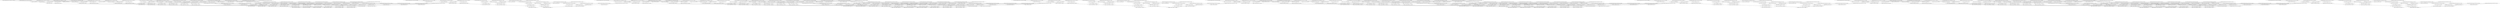 digraph G {
compound=true
"t1" [label="  %t1 = load i32* getelementptr inbounds ([16 x i32]* @ar, i32 0, i32 0), align 4"]
"t2" [label="  %t2 = load i32* getelementptr inbounds ([16 x i32]* @br, i32 0, i32 0), align 4"]
"mul16" [label="  %mul16 = mul nsw i32 %t2, %t1"]
"t3" [label="  %t3 = load i32* getelementptr inbounds ([16 x i32]* @ai, i32 0, i32 0), align 4"]
"t4" [label="  %t4 = load i32* getelementptr inbounds ([16 x i32]* @bi, i32 0, i32 0), align 4"]
"mul23" [label="  %mul23 = mul nsw i32 %t4, %t3"]
"sub" [label="  %sub = sub i32 %mul16, %mul23"]
"mul34" [label="  %mul34 = mul nsw i32 %t4, %t1"]
"mul41" [label="  %mul41 = mul nsw i32 %t2, %t3"]
"add42" [label="  %add42 = add nsw i32 %mul41, %mul34"]
"t5" [label="  %t5 = load i32* getelementptr inbounds ([16 x i32]* @ar, i32 0, i32 1), align 4"]
"t6" [label="  %t6 = load i32* getelementptr inbounds ([16 x i32]* @br, i32 0, i32 4), align 4"]
"mul16.1" [label="  %mul16.1 = mul nsw i32 %t6, %t5"]
"t7" [label="  %t7 = load i32* getelementptr inbounds ([16 x i32]* @ai, i32 0, i32 1), align 4"]
"t8" [label="  %t8 = load i32* getelementptr inbounds ([16 x i32]* @bi, i32 0, i32 4), align 4"]
"mul23.1" [label="  %mul23.1 = mul nsw i32 %t8, %t7"]
"sub.1" [label="  %sub.1 = sub i32 %mul16.1, %mul23.1"]
"add27.1" [label="  %add27.1 = add nsw i32 %sub.1, %sub"]
"mul34.1" [label="  %mul34.1 = mul nsw i32 %t8, %t5"]
"mul41.1" [label="  %mul41.1 = mul nsw i32 %t6, %t7"]
"add42.1" [label="  %add42.1 = add nsw i32 %mul41.1, %mul34.1"]
"add46.1" [label="  %add46.1 = add nsw i32 %add42.1, %add42"]
"t9" [label="  %t9 = load i32* getelementptr inbounds ([16 x i32]* @ar, i32 0, i32 2), align 4"]
"t10" [label="  %t10 = load i32* getelementptr inbounds ([16 x i32]* @br, i32 0, i32 8), align 4"]
"mul16.2" [label="  %mul16.2 = mul nsw i32 %t10, %t9"]
"t11" [label="  %t11 = load i32* getelementptr inbounds ([16 x i32]* @ai, i32 0, i32 2), align 4"]
"t12" [label="  %t12 = load i32* getelementptr inbounds ([16 x i32]* @bi, i32 0, i32 8), align 4"]
"mul23.2" [label="  %mul23.2 = mul nsw i32 %t12, %t11"]
"sub.2" [label="  %sub.2 = sub i32 %mul16.2, %mul23.2"]
"add27.2" [label="  %add27.2 = add nsw i32 %sub.2, %add27.1"]
"mul34.2" [label="  %mul34.2 = mul nsw i32 %t12, %t9"]
"mul41.2" [label="  %mul41.2 = mul nsw i32 %t10, %t11"]
"add42.2" [label="  %add42.2 = add nsw i32 %mul41.2, %mul34.2"]
"add46.2" [label="  %add46.2 = add nsw i32 %add42.2, %add46.1"]
"t13" [label="  %t13 = load i32* getelementptr inbounds ([16 x i32]* @ar, i32 0, i32 3), align 4"]
"t14" [label="  %t14 = load i32* getelementptr inbounds ([16 x i32]* @br, i32 0, i32 12), align 4"]
"mul16.3" [label="  %mul16.3 = mul nsw i32 %t14, %t13"]
"t15" [label="  %t15 = load i32* getelementptr inbounds ([16 x i32]* @ai, i32 0, i32 3), align 4"]
"t16" [label="  %t16 = load i32* getelementptr inbounds ([16 x i32]* @bi, i32 0, i32 12), align 4"]
"mul23.3" [label="  %mul23.3 = mul nsw i32 %t16, %t15"]
"sub.3" [label="  %sub.3 = sub i32 %mul16.3, %mul23.3"]
"add27.3" [label="  %add27.3 = add nsw i32 %sub.3, %add27.2"]
"mul34.3" [label="  %mul34.3 = mul nsw i32 %t16, %t13"]
"mul41.3" [label="  %mul41.3 = mul nsw i32 %t14, %t15"]
"add42.3" [label="  %add42.3 = add nsw i32 %mul41.3, %mul34.3"]
"add46.3" [label="  %add46.3 = add nsw i32 %add42.3, %add46.2"]
"t17" [label="  %t17 = load i32* getelementptr inbounds ([16 x i32]* @br, i32 0, i32 1), align 4"]
"mul16.128" [label="  %mul16.128 = mul nsw i32 %t17, %t1"]
"t18" [label="  %t18 = load i32* getelementptr inbounds ([16 x i32]* @bi, i32 0, i32 1), align 4"]
"mul23.131" [label="  %mul23.131 = mul nsw i32 %t18, %t3"]
"sub.132" [label="  %sub.132 = sub i32 %mul16.128, %mul23.131"]
"mul34.134" [label="  %mul34.134 = mul nsw i32 %t18, %t1"]
"mul41.135" [label="  %mul41.135 = mul nsw i32 %t17, %t3"]
"add42.136" [label="  %add42.136 = add nsw i32 %mul41.135, %mul34.134"]
"t19" [label="  %t19 = load i32* getelementptr inbounds ([16 x i32]* @br, i32 0, i32 5), align 4"]
"mul16.1.1" [label="  %mul16.1.1 = mul nsw i32 %t19, %t5"]
"t20" [label="  %t20 = load i32* getelementptr inbounds ([16 x i32]* @bi, i32 0, i32 5), align 4"]
"mul23.1.1" [label="  %mul23.1.1 = mul nsw i32 %t20, %t7"]
"sub.1.1" [label="  %sub.1.1 = sub i32 %mul16.1.1, %mul23.1.1"]
"add27.1.1" [label="  %add27.1.1 = add nsw i32 %sub.1.1, %sub.132"]
"mul34.1.1" [label="  %mul34.1.1 = mul nsw i32 %t20, %t5"]
"mul41.1.1" [label="  %mul41.1.1 = mul nsw i32 %t19, %t7"]
"add42.1.1" [label="  %add42.1.1 = add nsw i32 %mul41.1.1, %mul34.1.1"]
"add46.1.1" [label="  %add46.1.1 = add nsw i32 %add42.1.1, %add42.136"]
"t21" [label="  %t21 = load i32* getelementptr inbounds ([16 x i32]* @br, i32 0, i32 9), align 4"]
"mul16.2.1" [label="  %mul16.2.1 = mul nsw i32 %t21, %t9"]
"t22" [label="  %t22 = load i32* getelementptr inbounds ([16 x i32]* @bi, i32 0, i32 9), align 4"]
"mul23.2.1" [label="  %mul23.2.1 = mul nsw i32 %t22, %t11"]
"sub.2.1" [label="  %sub.2.1 = sub i32 %mul16.2.1, %mul23.2.1"]
"add27.2.1" [label="  %add27.2.1 = add nsw i32 %sub.2.1, %add27.1.1"]
"mul34.2.1" [label="  %mul34.2.1 = mul nsw i32 %t22, %t9"]
"mul41.2.1" [label="  %mul41.2.1 = mul nsw i32 %t21, %t11"]
"add42.2.1" [label="  %add42.2.1 = add nsw i32 %mul41.2.1, %mul34.2.1"]
"add46.2.1" [label="  %add46.2.1 = add nsw i32 %add42.2.1, %add46.1.1"]
"t23" [label="  %t23 = load i32* getelementptr inbounds ([16 x i32]* @br, i32 0, i32 13), align 4"]
"mul16.3.1" [label="  %mul16.3.1 = mul nsw i32 %t23, %t13"]
"t24" [label="  %t24 = load i32* getelementptr inbounds ([16 x i32]* @bi, i32 0, i32 13), align 4"]
"mul23.3.1" [label="  %mul23.3.1 = mul nsw i32 %t24, %t15"]
"sub.3.1" [label="  %sub.3.1 = sub i32 %mul16.3.1, %mul23.3.1"]
"add27.3.1" [label="  %add27.3.1 = add nsw i32 %sub.3.1, %add27.2.1"]
"mul34.3.1" [label="  %mul34.3.1 = mul nsw i32 %t24, %t13"]
"mul41.3.1" [label="  %mul41.3.1 = mul nsw i32 %t23, %t15"]
"add42.3.1" [label="  %add42.3.1 = add nsw i32 %mul41.3.1, %mul34.3.1"]
"add46.3.1" [label="  %add46.3.1 = add nsw i32 %add42.3.1, %add46.2.1"]
"t25" [label="  %t25 = load i32* getelementptr inbounds ([16 x i32]* @br, i32 0, i32 2), align 4"]
"mul16.238" [label="  %mul16.238 = mul nsw i32 %t25, %t1"]
"t26" [label="  %t26 = load i32* getelementptr inbounds ([16 x i32]* @bi, i32 0, i32 2), align 4"]
"mul23.241" [label="  %mul23.241 = mul nsw i32 %t26, %t3"]
"sub.242" [label="  %sub.242 = sub i32 %mul16.238, %mul23.241"]
"mul34.244" [label="  %mul34.244 = mul nsw i32 %t26, %t1"]
"mul41.245" [label="  %mul41.245 = mul nsw i32 %t25, %t3"]
"add42.246" [label="  %add42.246 = add nsw i32 %mul41.245, %mul34.244"]
"t27" [label="  %t27 = load i32* getelementptr inbounds ([16 x i32]* @br, i32 0, i32 6), align 4"]
"mul16.1.2" [label="  %mul16.1.2 = mul nsw i32 %t27, %t5"]
"t28" [label="  %t28 = load i32* getelementptr inbounds ([16 x i32]* @bi, i32 0, i32 6), align 4"]
"mul23.1.2" [label="  %mul23.1.2 = mul nsw i32 %t28, %t7"]
"sub.1.2" [label="  %sub.1.2 = sub i32 %mul16.1.2, %mul23.1.2"]
"add27.1.2" [label="  %add27.1.2 = add nsw i32 %sub.1.2, %sub.242"]
"mul34.1.2" [label="  %mul34.1.2 = mul nsw i32 %t28, %t5"]
"mul41.1.2" [label="  %mul41.1.2 = mul nsw i32 %t27, %t7"]
"add42.1.2" [label="  %add42.1.2 = add nsw i32 %mul41.1.2, %mul34.1.2"]
"add46.1.2" [label="  %add46.1.2 = add nsw i32 %add42.1.2, %add42.246"]
"t29" [label="  %t29 = load i32* getelementptr inbounds ([16 x i32]* @br, i32 0, i32 10), align 4"]
"mul16.2.2" [label="  %mul16.2.2 = mul nsw i32 %t29, %t9"]
"t30" [label="  %t30 = load i32* getelementptr inbounds ([16 x i32]* @bi, i32 0, i32 10), align 4"]
"mul23.2.2" [label="  %mul23.2.2 = mul nsw i32 %t30, %t11"]
"sub.2.2" [label="  %sub.2.2 = sub i32 %mul16.2.2, %mul23.2.2"]
"add27.2.2" [label="  %add27.2.2 = add nsw i32 %sub.2.2, %add27.1.2"]
"mul34.2.2" [label="  %mul34.2.2 = mul nsw i32 %t30, %t9"]
"mul41.2.2" [label="  %mul41.2.2 = mul nsw i32 %t29, %t11"]
"add42.2.2" [label="  %add42.2.2 = add nsw i32 %mul41.2.2, %mul34.2.2"]
"add46.2.2" [label="  %add46.2.2 = add nsw i32 %add42.2.2, %add46.1.2"]
"t31" [label="  %t31 = load i32* getelementptr inbounds ([16 x i32]* @br, i32 0, i32 14), align 4"]
"mul16.3.2" [label="  %mul16.3.2 = mul nsw i32 %t31, %t13"]
"t32" [label="  %t32 = load i32* getelementptr inbounds ([16 x i32]* @bi, i32 0, i32 14), align 4"]
"mul23.3.2" [label="  %mul23.3.2 = mul nsw i32 %t32, %t15"]
"sub.3.2" [label="  %sub.3.2 = sub i32 %mul16.3.2, %mul23.3.2"]
"add27.3.2" [label="  %add27.3.2 = add nsw i32 %sub.3.2, %add27.2.2"]
"mul34.3.2" [label="  %mul34.3.2 = mul nsw i32 %t32, %t13"]
"mul41.3.2" [label="  %mul41.3.2 = mul nsw i32 %t31, %t15"]
"add42.3.2" [label="  %add42.3.2 = add nsw i32 %mul41.3.2, %mul34.3.2"]
"add46.3.2" [label="  %add46.3.2 = add nsw i32 %add42.3.2, %add46.2.2"]
"t33" [label="  %t33 = load i32* getelementptr inbounds ([16 x i32]* @ar, i32 0, i32 0), align 4"]
"t34" [label="  %t34 = load i32* getelementptr inbounds ([16 x i32]* @br, i32 0, i32 3), align 4"]
"mul16.348" [label="  %mul16.348 = mul nsw i32 %t34, %t33"]
"t35" [label="  %t35 = load i32* getelementptr inbounds ([16 x i32]* @ai, i32 0, i32 0), align 4"]
"t36" [label="  %t36 = load i32* getelementptr inbounds ([16 x i32]* @bi, i32 0, i32 3), align 4"]
"mul23.351" [label="  %mul23.351 = mul nsw i32 %t36, %t35"]
"sub.352" [label="  %sub.352 = sub i32 %mul16.348, %mul23.351"]
"mul34.354" [label="  %mul34.354 = mul nsw i32 %t36, %t33"]
"mul41.355" [label="  %mul41.355 = mul nsw i32 %t34, %t35"]
"add42.356" [label="  %add42.356 = add nsw i32 %mul41.355, %mul34.354"]
"t37" [label="  %t37 = load i32* getelementptr inbounds ([16 x i32]* @ar, i32 0, i32 1), align 4"]
"t38" [label="  %t38 = load i32* getelementptr inbounds ([16 x i32]* @br, i32 0, i32 7), align 4"]
"mul16.1.3" [label="  %mul16.1.3 = mul nsw i32 %t38, %t37"]
"t39" [label="  %t39 = load i32* getelementptr inbounds ([16 x i32]* @ai, i32 0, i32 1), align 4"]
"t40" [label="  %t40 = load i32* getelementptr inbounds ([16 x i32]* @bi, i32 0, i32 7), align 4"]
"mul23.1.3" [label="  %mul23.1.3 = mul nsw i32 %t40, %t39"]
"sub.1.3" [label="  %sub.1.3 = sub i32 %mul16.1.3, %mul23.1.3"]
"add27.1.3" [label="  %add27.1.3 = add nsw i32 %sub.1.3, %sub.352"]
"mul34.1.3" [label="  %mul34.1.3 = mul nsw i32 %t40, %t37"]
"mul41.1.3" [label="  %mul41.1.3 = mul nsw i32 %t38, %t39"]
"add42.1.3" [label="  %add42.1.3 = add nsw i32 %mul41.1.3, %mul34.1.3"]
"add46.1.3" [label="  %add46.1.3 = add nsw i32 %add42.1.3, %add42.356"]
"t41" [label="  %t41 = load i32* getelementptr inbounds ([16 x i32]* @ar, i32 0, i32 2), align 4"]
"t42" [label="  %t42 = load i32* getelementptr inbounds ([16 x i32]* @br, i32 0, i32 11), align 4"]
"mul16.2.3" [label="  %mul16.2.3 = mul nsw i32 %t42, %t41"]
"t43" [label="  %t43 = load i32* getelementptr inbounds ([16 x i32]* @ai, i32 0, i32 2), align 4"]
"t44" [label="  %t44 = load i32* getelementptr inbounds ([16 x i32]* @bi, i32 0, i32 11), align 4"]
"mul23.2.3" [label="  %mul23.2.3 = mul nsw i32 %t44, %t43"]
"sub.2.3" [label="  %sub.2.3 = sub i32 %mul16.2.3, %mul23.2.3"]
"add27.2.3" [label="  %add27.2.3 = add nsw i32 %sub.2.3, %add27.1.3"]
"mul34.2.3" [label="  %mul34.2.3 = mul nsw i32 %t44, %t41"]
"mul41.2.3" [label="  %mul41.2.3 = mul nsw i32 %t42, %t43"]
"add42.2.3" [label="  %add42.2.3 = add nsw i32 %mul41.2.3, %mul34.2.3"]
"add46.2.3" [label="  %add46.2.3 = add nsw i32 %add42.2.3, %add46.1.3"]
"t45" [label="  %t45 = load i32* getelementptr inbounds ([16 x i32]* @ar, i32 0, i32 3), align 4"]
"t46" [label="  %t46 = load i32* getelementptr inbounds ([16 x i32]* @br, i32 0, i32 15), align 4"]
"mul16.3.3" [label="  %mul16.3.3 = mul nsw i32 %t46, %t45"]
"t47" [label="  %t47 = load i32* getelementptr inbounds ([16 x i32]* @ai, i32 0, i32 3), align 4"]
"t48" [label="  %t48 = load i32* getelementptr inbounds ([16 x i32]* @bi, i32 0, i32 15), align 4"]
"mul23.3.3" [label="  %mul23.3.3 = mul nsw i32 %t48, %t47"]
"sub.3.3" [label="  %sub.3.3 = sub i32 %mul16.3.3, %mul23.3.3"]
"add27.3.3" [label="  %add27.3.3 = add nsw i32 %sub.3.3, %add27.2.3"]
"mul34.3.3" [label="  %mul34.3.3 = mul nsw i32 %t48, %t45"]
"mul41.3.3" [label="  %mul41.3.3 = mul nsw i32 %t46, %t47"]
"add42.3.3" [label="  %add42.3.3 = add nsw i32 %mul41.3.3, %mul34.3.3"]
"add46.3.3" [label="  %add46.3.3 = add nsw i32 %add42.3.3, %add46.2.3"]
"t49" [label="  %t49 = load i32* getelementptr inbounds ([16 x i32]* @ar, i32 0, i32 4), align 4"]
"t50" [label="  %t50 = load i32* getelementptr inbounds ([16 x i32]* @br, i32 0, i32 0), align 4"]
"mul16.161" [label="  %mul16.161 = mul nsw i32 %t50, %t49"]
"t51" [label="  %t51 = load i32* getelementptr inbounds ([16 x i32]* @ai, i32 0, i32 4), align 4"]
"t52" [label="  %t52 = load i32* getelementptr inbounds ([16 x i32]* @bi, i32 0, i32 0), align 4"]
"mul23.163" [label="  %mul23.163 = mul nsw i32 %t52, %t51"]
"sub.164" [label="  %sub.164 = sub i32 %mul16.161, %mul23.163"]
"mul34.166" [label="  %mul34.166 = mul nsw i32 %t52, %t49"]
"mul41.167" [label="  %mul41.167 = mul nsw i32 %t50, %t51"]
"add42.168" [label="  %add42.168 = add nsw i32 %mul41.167, %mul34.166"]
"t53" [label="  %t53 = load i32* getelementptr inbounds ([16 x i32]* @ar, i32 0, i32 5), align 4"]
"t54" [label="  %t54 = load i32* getelementptr inbounds ([16 x i32]* @br, i32 0, i32 4), align 4"]
"mul16.1.171" [label="  %mul16.1.171 = mul nsw i32 %t54, %t53"]
"t55" [label="  %t55 = load i32* getelementptr inbounds ([16 x i32]* @ai, i32 0, i32 5), align 4"]
"t56" [label="  %t56 = load i32* getelementptr inbounds ([16 x i32]* @bi, i32 0, i32 4), align 4"]
"mul23.1.173" [label="  %mul23.1.173 = mul nsw i32 %t56, %t55"]
"sub.1.174" [label="  %sub.1.174 = sub i32 %mul16.1.171, %mul23.1.173"]
"add27.1.175" [label="  %add27.1.175 = add nsw i32 %sub.1.174, %sub.164"]
"mul34.1.176" [label="  %mul34.1.176 = mul nsw i32 %t56, %t53"]
"mul41.1.177" [label="  %mul41.1.177 = mul nsw i32 %t54, %t55"]
"add42.1.178" [label="  %add42.1.178 = add nsw i32 %mul41.1.177, %mul34.1.176"]
"add46.1.179" [label="  %add46.1.179 = add nsw i32 %add42.1.178, %add42.168"]
"t57" [label="  %t57 = load i32* getelementptr inbounds ([16 x i32]* @ar, i32 0, i32 6), align 4"]
"t58" [label="  %t58 = load i32* getelementptr inbounds ([16 x i32]* @br, i32 0, i32 8), align 4"]
"mul16.2.182" [label="  %mul16.2.182 = mul nsw i32 %t58, %t57"]
"t59" [label="  %t59 = load i32* getelementptr inbounds ([16 x i32]* @ai, i32 0, i32 6), align 4"]
"t60" [label="  %t60 = load i32* getelementptr inbounds ([16 x i32]* @bi, i32 0, i32 8), align 4"]
"mul23.2.184" [label="  %mul23.2.184 = mul nsw i32 %t60, %t59"]
"sub.2.185" [label="  %sub.2.185 = sub i32 %mul16.2.182, %mul23.2.184"]
"add27.2.186" [label="  %add27.2.186 = add nsw i32 %sub.2.185, %add27.1.175"]
"mul34.2.187" [label="  %mul34.2.187 = mul nsw i32 %t60, %t57"]
"mul41.2.188" [label="  %mul41.2.188 = mul nsw i32 %t58, %t59"]
"add42.2.189" [label="  %add42.2.189 = add nsw i32 %mul41.2.188, %mul34.2.187"]
"add46.2.190" [label="  %add46.2.190 = add nsw i32 %add42.2.189, %add46.1.179"]
"t61" [label="  %t61 = load i32* getelementptr inbounds ([16 x i32]* @ar, i32 0, i32 7), align 4"]
"t62" [label="  %t62 = load i32* getelementptr inbounds ([16 x i32]* @br, i32 0, i32 12), align 4"]
"mul16.3.193" [label="  %mul16.3.193 = mul nsw i32 %t62, %t61"]
"t63" [label="  %t63 = load i32* getelementptr inbounds ([16 x i32]* @ai, i32 0, i32 7), align 4"]
"t64" [label="  %t64 = load i32* getelementptr inbounds ([16 x i32]* @bi, i32 0, i32 12), align 4"]
"mul23.3.195" [label="  %mul23.3.195 = mul nsw i32 %t64, %t63"]
"sub.3.196" [label="  %sub.3.196 = sub i32 %mul16.3.193, %mul23.3.195"]
"add27.3.197" [label="  %add27.3.197 = add nsw i32 %sub.3.196, %add27.2.186"]
"mul34.3.198" [label="  %mul34.3.198 = mul nsw i32 %t64, %t61"]
"mul41.3.199" [label="  %mul41.3.199 = mul nsw i32 %t62, %t63"]
"add42.3.1100" [label="  %add42.3.1100 = add nsw i32 %mul41.3.199, %mul34.3.198"]
"add46.3.1101" [label="  %add46.3.1101 = add nsw i32 %add42.3.1100, %add46.2.190"]
"t65" [label="  %t65 = load i32* getelementptr inbounds ([16 x i32]* @br, i32 0, i32 1), align 4"]
"mul16.128.1" [label="  %mul16.128.1 = mul nsw i32 %t65, %t49"]
"t66" [label="  %t66 = load i32* getelementptr inbounds ([16 x i32]* @bi, i32 0, i32 1), align 4"]
"mul23.131.1" [label="  %mul23.131.1 = mul nsw i32 %t66, %t51"]
"sub.132.1" [label="  %sub.132.1 = sub i32 %mul16.128.1, %mul23.131.1"]
"mul34.134.1" [label="  %mul34.134.1 = mul nsw i32 %t66, %t49"]
"mul41.135.1" [label="  %mul41.135.1 = mul nsw i32 %t65, %t51"]
"add42.136.1" [label="  %add42.136.1 = add nsw i32 %mul41.135.1, %mul34.134.1"]
"t67" [label="  %t67 = load i32* getelementptr inbounds ([16 x i32]* @br, i32 0, i32 5), align 4"]
"mul16.1.1.1" [label="  %mul16.1.1.1 = mul nsw i32 %t67, %t53"]
"t68" [label="  %t68 = load i32* getelementptr inbounds ([16 x i32]* @bi, i32 0, i32 5), align 4"]
"mul23.1.1.1" [label="  %mul23.1.1.1 = mul nsw i32 %t68, %t55"]
"sub.1.1.1" [label="  %sub.1.1.1 = sub i32 %mul16.1.1.1, %mul23.1.1.1"]
"add27.1.1.1" [label="  %add27.1.1.1 = add nsw i32 %sub.1.1.1, %sub.132.1"]
"mul34.1.1.1" [label="  %mul34.1.1.1 = mul nsw i32 %t68, %t53"]
"mul41.1.1.1" [label="  %mul41.1.1.1 = mul nsw i32 %t67, %t55"]
"add42.1.1.1" [label="  %add42.1.1.1 = add nsw i32 %mul41.1.1.1, %mul34.1.1.1"]
"add46.1.1.1" [label="  %add46.1.1.1 = add nsw i32 %add42.1.1.1, %add42.136.1"]
"t69" [label="  %t69 = load i32* getelementptr inbounds ([16 x i32]* @br, i32 0, i32 9), align 4"]
"mul16.2.1.1" [label="  %mul16.2.1.1 = mul nsw i32 %t69, %t57"]
"t70" [label="  %t70 = load i32* getelementptr inbounds ([16 x i32]* @bi, i32 0, i32 9), align 4"]
"mul23.2.1.1" [label="  %mul23.2.1.1 = mul nsw i32 %t70, %t59"]
"sub.2.1.1" [label="  %sub.2.1.1 = sub i32 %mul16.2.1.1, %mul23.2.1.1"]
"add27.2.1.1" [label="  %add27.2.1.1 = add nsw i32 %sub.2.1.1, %add27.1.1.1"]
"mul34.2.1.1" [label="  %mul34.2.1.1 = mul nsw i32 %t70, %t57"]
"mul41.2.1.1" [label="  %mul41.2.1.1 = mul nsw i32 %t69, %t59"]
"add42.2.1.1" [label="  %add42.2.1.1 = add nsw i32 %mul41.2.1.1, %mul34.2.1.1"]
"add46.2.1.1" [label="  %add46.2.1.1 = add nsw i32 %add42.2.1.1, %add46.1.1.1"]
"t71" [label="  %t71 = load i32* getelementptr inbounds ([16 x i32]* @br, i32 0, i32 13), align 4"]
"mul16.3.1.1" [label="  %mul16.3.1.1 = mul nsw i32 %t71, %t61"]
"t72" [label="  %t72 = load i32* getelementptr inbounds ([16 x i32]* @bi, i32 0, i32 13), align 4"]
"mul23.3.1.1" [label="  %mul23.3.1.1 = mul nsw i32 %t72, %t63"]
"sub.3.1.1" [label="  %sub.3.1.1 = sub i32 %mul16.3.1.1, %mul23.3.1.1"]
"add27.3.1.1" [label="  %add27.3.1.1 = add nsw i32 %sub.3.1.1, %add27.2.1.1"]
"mul34.3.1.1" [label="  %mul34.3.1.1 = mul nsw i32 %t72, %t61"]
"mul41.3.1.1" [label="  %mul41.3.1.1 = mul nsw i32 %t71, %t63"]
"add42.3.1.1" [label="  %add42.3.1.1 = add nsw i32 %mul41.3.1.1, %mul34.3.1.1"]
"add46.3.1.1" [label="  %add46.3.1.1 = add nsw i32 %add42.3.1.1, %add46.2.1.1"]
"t73" [label="  %t73 = load i32* getelementptr inbounds ([16 x i32]* @br, i32 0, i32 2), align 4"]
"mul16.238.1" [label="  %mul16.238.1 = mul nsw i32 %t73, %t49"]
"t74" [label="  %t74 = load i32* getelementptr inbounds ([16 x i32]* @bi, i32 0, i32 2), align 4"]
"mul23.241.1" [label="  %mul23.241.1 = mul nsw i32 %t74, %t51"]
"sub.242.1" [label="  %sub.242.1 = sub i32 %mul16.238.1, %mul23.241.1"]
"mul34.244.1" [label="  %mul34.244.1 = mul nsw i32 %t74, %t49"]
"mul41.245.1" [label="  %mul41.245.1 = mul nsw i32 %t73, %t51"]
"add42.246.1" [label="  %add42.246.1 = add nsw i32 %mul41.245.1, %mul34.244.1"]
"t75" [label="  %t75 = load i32* getelementptr inbounds ([16 x i32]* @br, i32 0, i32 6), align 4"]
"mul16.1.2.1" [label="  %mul16.1.2.1 = mul nsw i32 %t75, %t53"]
"t76" [label="  %t76 = load i32* getelementptr inbounds ([16 x i32]* @bi, i32 0, i32 6), align 4"]
"mul23.1.2.1" [label="  %mul23.1.2.1 = mul nsw i32 %t76, %t55"]
"sub.1.2.1" [label="  %sub.1.2.1 = sub i32 %mul16.1.2.1, %mul23.1.2.1"]
"add27.1.2.1" [label="  %add27.1.2.1 = add nsw i32 %sub.1.2.1, %sub.242.1"]
"mul34.1.2.1" [label="  %mul34.1.2.1 = mul nsw i32 %t76, %t53"]
"mul41.1.2.1" [label="  %mul41.1.2.1 = mul nsw i32 %t75, %t55"]
"add42.1.2.1" [label="  %add42.1.2.1 = add nsw i32 %mul41.1.2.1, %mul34.1.2.1"]
"add46.1.2.1" [label="  %add46.1.2.1 = add nsw i32 %add42.1.2.1, %add42.246.1"]
"t77" [label="  %t77 = load i32* getelementptr inbounds ([16 x i32]* @br, i32 0, i32 10), align 4"]
"mul16.2.2.1" [label="  %mul16.2.2.1 = mul nsw i32 %t77, %t57"]
"t78" [label="  %t78 = load i32* getelementptr inbounds ([16 x i32]* @bi, i32 0, i32 10), align 4"]
"mul23.2.2.1" [label="  %mul23.2.2.1 = mul nsw i32 %t78, %t59"]
"sub.2.2.1" [label="  %sub.2.2.1 = sub i32 %mul16.2.2.1, %mul23.2.2.1"]
"add27.2.2.1" [label="  %add27.2.2.1 = add nsw i32 %sub.2.2.1, %add27.1.2.1"]
"mul34.2.2.1" [label="  %mul34.2.2.1 = mul nsw i32 %t78, %t57"]
"mul41.2.2.1" [label="  %mul41.2.2.1 = mul nsw i32 %t77, %t59"]
"add42.2.2.1" [label="  %add42.2.2.1 = add nsw i32 %mul41.2.2.1, %mul34.2.2.1"]
"add46.2.2.1" [label="  %add46.2.2.1 = add nsw i32 %add42.2.2.1, %add46.1.2.1"]
"t79" [label="  %t79 = load i32* getelementptr inbounds ([16 x i32]* @br, i32 0, i32 14), align 4"]
"mul16.3.2.1" [label="  %mul16.3.2.1 = mul nsw i32 %t79, %t61"]
"t80" [label="  %t80 = load i32* getelementptr inbounds ([16 x i32]* @bi, i32 0, i32 14), align 4"]
"mul23.3.2.1" [label="  %mul23.3.2.1 = mul nsw i32 %t80, %t63"]
"sub.3.2.1" [label="  %sub.3.2.1 = sub i32 %mul16.3.2.1, %mul23.3.2.1"]
"add27.3.2.1" [label="  %add27.3.2.1 = add nsw i32 %sub.3.2.1, %add27.2.2.1"]
"mul34.3.2.1" [label="  %mul34.3.2.1 = mul nsw i32 %t80, %t61"]
"mul41.3.2.1" [label="  %mul41.3.2.1 = mul nsw i32 %t79, %t63"]
"add42.3.2.1" [label="  %add42.3.2.1 = add nsw i32 %mul41.3.2.1, %mul34.3.2.1"]
"add46.3.2.1" [label="  %add46.3.2.1 = add nsw i32 %add42.3.2.1, %add46.2.2.1"]
"t81" [label="  %t81 = load i32* getelementptr inbounds ([16 x i32]* @ar, i32 0, i32 4), align 4"]
"t82" [label="  %t82 = load i32* getelementptr inbounds ([16 x i32]* @br, i32 0, i32 3), align 4"]
"mul16.348.1" [label="  %mul16.348.1 = mul nsw i32 %t82, %t81"]
"t83" [label="  %t83 = load i32* getelementptr inbounds ([16 x i32]* @ai, i32 0, i32 4), align 4"]
"t84" [label="  %t84 = load i32* getelementptr inbounds ([16 x i32]* @bi, i32 0, i32 3), align 4"]
"mul23.351.1" [label="  %mul23.351.1 = mul nsw i32 %t84, %t83"]
"sub.352.1" [label="  %sub.352.1 = sub i32 %mul16.348.1, %mul23.351.1"]
"mul34.354.1" [label="  %mul34.354.1 = mul nsw i32 %t84, %t81"]
"mul41.355.1" [label="  %mul41.355.1 = mul nsw i32 %t82, %t83"]
"add42.356.1" [label="  %add42.356.1 = add nsw i32 %mul41.355.1, %mul34.354.1"]
"t85" [label="  %t85 = load i32* getelementptr inbounds ([16 x i32]* @ar, i32 0, i32 5), align 4"]
"t86" [label="  %t86 = load i32* getelementptr inbounds ([16 x i32]* @br, i32 0, i32 7), align 4"]
"mul16.1.3.1" [label="  %mul16.1.3.1 = mul nsw i32 %t86, %t85"]
"t87" [label="  %t87 = load i32* getelementptr inbounds ([16 x i32]* @ai, i32 0, i32 5), align 4"]
"t88" [label="  %t88 = load i32* getelementptr inbounds ([16 x i32]* @bi, i32 0, i32 7), align 4"]
"mul23.1.3.1" [label="  %mul23.1.3.1 = mul nsw i32 %t88, %t87"]
"sub.1.3.1" [label="  %sub.1.3.1 = sub i32 %mul16.1.3.1, %mul23.1.3.1"]
"add27.1.3.1" [label="  %add27.1.3.1 = add nsw i32 %sub.1.3.1, %sub.352.1"]
"mul34.1.3.1" [label="  %mul34.1.3.1 = mul nsw i32 %t88, %t85"]
"mul41.1.3.1" [label="  %mul41.1.3.1 = mul nsw i32 %t86, %t87"]
"add42.1.3.1" [label="  %add42.1.3.1 = add nsw i32 %mul41.1.3.1, %mul34.1.3.1"]
"add46.1.3.1" [label="  %add46.1.3.1 = add nsw i32 %add42.1.3.1, %add42.356.1"]
"t89" [label="  %t89 = load i32* getelementptr inbounds ([16 x i32]* @ar, i32 0, i32 6), align 4"]
"t90" [label="  %t90 = load i32* getelementptr inbounds ([16 x i32]* @br, i32 0, i32 11), align 4"]
"mul16.2.3.1" [label="  %mul16.2.3.1 = mul nsw i32 %t90, %t89"]
"t91" [label="  %t91 = load i32* getelementptr inbounds ([16 x i32]* @ai, i32 0, i32 6), align 4"]
"t92" [label="  %t92 = load i32* getelementptr inbounds ([16 x i32]* @bi, i32 0, i32 11), align 4"]
"mul23.2.3.1" [label="  %mul23.2.3.1 = mul nsw i32 %t92, %t91"]
"sub.2.3.1" [label="  %sub.2.3.1 = sub i32 %mul16.2.3.1, %mul23.2.3.1"]
"add27.2.3.1" [label="  %add27.2.3.1 = add nsw i32 %sub.2.3.1, %add27.1.3.1"]
"mul34.2.3.1" [label="  %mul34.2.3.1 = mul nsw i32 %t92, %t89"]
"mul41.2.3.1" [label="  %mul41.2.3.1 = mul nsw i32 %t90, %t91"]
"add42.2.3.1" [label="  %add42.2.3.1 = add nsw i32 %mul41.2.3.1, %mul34.2.3.1"]
"add46.2.3.1" [label="  %add46.2.3.1 = add nsw i32 %add42.2.3.1, %add46.1.3.1"]
"t93" [label="  %t93 = load i32* getelementptr inbounds ([16 x i32]* @ar, i32 0, i32 7), align 4"]
"t94" [label="  %t94 = load i32* getelementptr inbounds ([16 x i32]* @br, i32 0, i32 15), align 4"]
"mul16.3.3.1" [label="  %mul16.3.3.1 = mul nsw i32 %t94, %t93"]
"t95" [label="  %t95 = load i32* getelementptr inbounds ([16 x i32]* @ai, i32 0, i32 7), align 4"]
"t96" [label="  %t96 = load i32* getelementptr inbounds ([16 x i32]* @bi, i32 0, i32 15), align 4"]
"mul23.3.3.1" [label="  %mul23.3.3.1 = mul nsw i32 %t96, %t95"]
"sub.3.3.1" [label="  %sub.3.3.1 = sub i32 %mul16.3.3.1, %mul23.3.3.1"]
"add27.3.3.1" [label="  %add27.3.3.1 = add nsw i32 %sub.3.3.1, %add27.2.3.1"]
"mul34.3.3.1" [label="  %mul34.3.3.1 = mul nsw i32 %t96, %t93"]
"mul41.3.3.1" [label="  %mul41.3.3.1 = mul nsw i32 %t94, %t95"]
"add42.3.3.1" [label="  %add42.3.3.1 = add nsw i32 %mul41.3.3.1, %mul34.3.3.1"]
"add46.3.3.1" [label="  %add46.3.3.1 = add nsw i32 %add42.3.3.1, %add46.2.3.1"]
"t97" [label="  %t97 = load i32* getelementptr inbounds ([16 x i32]* @ar, i32 0, i32 8), align 4"]
"t98" [label="  %t98 = load i32* getelementptr inbounds ([16 x i32]* @br, i32 0, i32 0), align 4"]
"mul16.2107" [label="  %mul16.2107 = mul nsw i32 %t98, %t97"]
"t99" [label="  %t99 = load i32* getelementptr inbounds ([16 x i32]* @ai, i32 0, i32 8), align 4"]
"t100" [label="  %t100 = load i32* getelementptr inbounds ([16 x i32]* @bi, i32 0, i32 0), align 4"]
"mul23.2109" [label="  %mul23.2109 = mul nsw i32 %t100, %t99"]
"sub.2110" [label="  %sub.2110 = sub i32 %mul16.2107, %mul23.2109"]
"mul34.2112" [label="  %mul34.2112 = mul nsw i32 %t100, %t97"]
"mul41.2113" [label="  %mul41.2113 = mul nsw i32 %t98, %t99"]
"add42.2114" [label="  %add42.2114 = add nsw i32 %mul41.2113, %mul34.2112"]
"t101" [label="  %t101 = load i32* getelementptr inbounds ([16 x i32]* @ar, i32 0, i32 9), align 4"]
"t102" [label="  %t102 = load i32* getelementptr inbounds ([16 x i32]* @br, i32 0, i32 4), align 4"]
"mul16.1.2117" [label="  %mul16.1.2117 = mul nsw i32 %t102, %t101"]
"t103" [label="  %t103 = load i32* getelementptr inbounds ([16 x i32]* @ai, i32 0, i32 9), align 4"]
"t104" [label="  %t104 = load i32* getelementptr inbounds ([16 x i32]* @bi, i32 0, i32 4), align 4"]
"mul23.1.2119" [label="  %mul23.1.2119 = mul nsw i32 %t104, %t103"]
"sub.1.2120" [label="  %sub.1.2120 = sub i32 %mul16.1.2117, %mul23.1.2119"]
"add27.1.2121" [label="  %add27.1.2121 = add nsw i32 %sub.1.2120, %sub.2110"]
"mul34.1.2122" [label="  %mul34.1.2122 = mul nsw i32 %t104, %t101"]
"mul41.1.2123" [label="  %mul41.1.2123 = mul nsw i32 %t102, %t103"]
"add42.1.2124" [label="  %add42.1.2124 = add nsw i32 %mul41.1.2123, %mul34.1.2122"]
"add46.1.2125" [label="  %add46.1.2125 = add nsw i32 %add42.1.2124, %add42.2114"]
"t105" [label="  %t105 = load i32* getelementptr inbounds ([16 x i32]* @ar, i32 0, i32 10), align 4"]
"t106" [label="  %t106 = load i32* getelementptr inbounds ([16 x i32]* @br, i32 0, i32 8), align 4"]
"mul16.2.2128" [label="  %mul16.2.2128 = mul nsw i32 %t106, %t105"]
"t107" [label="  %t107 = load i32* getelementptr inbounds ([16 x i32]* @ai, i32 0, i32 10), align 4"]
"t108" [label="  %t108 = load i32* getelementptr inbounds ([16 x i32]* @bi, i32 0, i32 8), align 4"]
"mul23.2.2130" [label="  %mul23.2.2130 = mul nsw i32 %t108, %t107"]
"sub.2.2131" [label="  %sub.2.2131 = sub i32 %mul16.2.2128, %mul23.2.2130"]
"add27.2.2132" [label="  %add27.2.2132 = add nsw i32 %sub.2.2131, %add27.1.2121"]
"mul34.2.2133" [label="  %mul34.2.2133 = mul nsw i32 %t108, %t105"]
"mul41.2.2134" [label="  %mul41.2.2134 = mul nsw i32 %t106, %t107"]
"add42.2.2135" [label="  %add42.2.2135 = add nsw i32 %mul41.2.2134, %mul34.2.2133"]
"add46.2.2136" [label="  %add46.2.2136 = add nsw i32 %add42.2.2135, %add46.1.2125"]
"t109" [label="  %t109 = load i32* getelementptr inbounds ([16 x i32]* @ar, i32 0, i32 11), align 4"]
"t110" [label="  %t110 = load i32* getelementptr inbounds ([16 x i32]* @br, i32 0, i32 12), align 4"]
"mul16.3.2139" [label="  %mul16.3.2139 = mul nsw i32 %t110, %t109"]
"t111" [label="  %t111 = load i32* getelementptr inbounds ([16 x i32]* @ai, i32 0, i32 11), align 4"]
"t112" [label="  %t112 = load i32* getelementptr inbounds ([16 x i32]* @bi, i32 0, i32 12), align 4"]
"mul23.3.2141" [label="  %mul23.3.2141 = mul nsw i32 %t112, %t111"]
"sub.3.2142" [label="  %sub.3.2142 = sub i32 %mul16.3.2139, %mul23.3.2141"]
"add27.3.2143" [label="  %add27.3.2143 = add nsw i32 %sub.3.2142, %add27.2.2132"]
"mul34.3.2144" [label="  %mul34.3.2144 = mul nsw i32 %t112, %t109"]
"mul41.3.2145" [label="  %mul41.3.2145 = mul nsw i32 %t110, %t111"]
"add42.3.2146" [label="  %add42.3.2146 = add nsw i32 %mul41.3.2145, %mul34.3.2144"]
"add46.3.2147" [label="  %add46.3.2147 = add nsw i32 %add42.3.2146, %add46.2.2136"]
"t113" [label="  %t113 = load i32* getelementptr inbounds ([16 x i32]* @br, i32 0, i32 1), align 4"]
"mul16.128.2" [label="  %mul16.128.2 = mul nsw i32 %t113, %t97"]
"t114" [label="  %t114 = load i32* getelementptr inbounds ([16 x i32]* @bi, i32 0, i32 1), align 4"]
"mul23.131.2" [label="  %mul23.131.2 = mul nsw i32 %t114, %t99"]
"sub.132.2" [label="  %sub.132.2 = sub i32 %mul16.128.2, %mul23.131.2"]
"mul34.134.2" [label="  %mul34.134.2 = mul nsw i32 %t114, %t97"]
"mul41.135.2" [label="  %mul41.135.2 = mul nsw i32 %t113, %t99"]
"add42.136.2" [label="  %add42.136.2 = add nsw i32 %mul41.135.2, %mul34.134.2"]
"t115" [label="  %t115 = load i32* getelementptr inbounds ([16 x i32]* @br, i32 0, i32 5), align 4"]
"mul16.1.1.2" [label="  %mul16.1.1.2 = mul nsw i32 %t115, %t101"]
"t116" [label="  %t116 = load i32* getelementptr inbounds ([16 x i32]* @bi, i32 0, i32 5), align 4"]
"mul23.1.1.2" [label="  %mul23.1.1.2 = mul nsw i32 %t116, %t103"]
"sub.1.1.2" [label="  %sub.1.1.2 = sub i32 %mul16.1.1.2, %mul23.1.1.2"]
"add27.1.1.2" [label="  %add27.1.1.2 = add nsw i32 %sub.1.1.2, %sub.132.2"]
"mul34.1.1.2" [label="  %mul34.1.1.2 = mul nsw i32 %t116, %t101"]
"mul41.1.1.2" [label="  %mul41.1.1.2 = mul nsw i32 %t115, %t103"]
"add42.1.1.2" [label="  %add42.1.1.2 = add nsw i32 %mul41.1.1.2, %mul34.1.1.2"]
"add46.1.1.2" [label="  %add46.1.1.2 = add nsw i32 %add42.1.1.2, %add42.136.2"]
"t117" [label="  %t117 = load i32* getelementptr inbounds ([16 x i32]* @br, i32 0, i32 9), align 4"]
"mul16.2.1.2" [label="  %mul16.2.1.2 = mul nsw i32 %t117, %t105"]
"t118" [label="  %t118 = load i32* getelementptr inbounds ([16 x i32]* @bi, i32 0, i32 9), align 4"]
"mul23.2.1.2" [label="  %mul23.2.1.2 = mul nsw i32 %t118, %t107"]
"sub.2.1.2" [label="  %sub.2.1.2 = sub i32 %mul16.2.1.2, %mul23.2.1.2"]
"add27.2.1.2" [label="  %add27.2.1.2 = add nsw i32 %sub.2.1.2, %add27.1.1.2"]
"mul34.2.1.2" [label="  %mul34.2.1.2 = mul nsw i32 %t118, %t105"]
"mul41.2.1.2" [label="  %mul41.2.1.2 = mul nsw i32 %t117, %t107"]
"add42.2.1.2" [label="  %add42.2.1.2 = add nsw i32 %mul41.2.1.2, %mul34.2.1.2"]
"add46.2.1.2" [label="  %add46.2.1.2 = add nsw i32 %add42.2.1.2, %add46.1.1.2"]
"t119" [label="  %t119 = load i32* getelementptr inbounds ([16 x i32]* @br, i32 0, i32 13), align 4"]
"mul16.3.1.2" [label="  %mul16.3.1.2 = mul nsw i32 %t119, %t109"]
"t120" [label="  %t120 = load i32* getelementptr inbounds ([16 x i32]* @bi, i32 0, i32 13), align 4"]
"mul23.3.1.2" [label="  %mul23.3.1.2 = mul nsw i32 %t120, %t111"]
"sub.3.1.2" [label="  %sub.3.1.2 = sub i32 %mul16.3.1.2, %mul23.3.1.2"]
"add27.3.1.2" [label="  %add27.3.1.2 = add nsw i32 %sub.3.1.2, %add27.2.1.2"]
"mul34.3.1.2" [label="  %mul34.3.1.2 = mul nsw i32 %t120, %t109"]
"mul41.3.1.2" [label="  %mul41.3.1.2 = mul nsw i32 %t119, %t111"]
"add42.3.1.2" [label="  %add42.3.1.2 = add nsw i32 %mul41.3.1.2, %mul34.3.1.2"]
"add46.3.1.2" [label="  %add46.3.1.2 = add nsw i32 %add42.3.1.2, %add46.2.1.2"]
"t121" [label="  %t121 = load i32* getelementptr inbounds ([16 x i32]* @br, i32 0, i32 2), align 4"]
"mul16.238.2" [label="  %mul16.238.2 = mul nsw i32 %t121, %t97"]
"t122" [label="  %t122 = load i32* getelementptr inbounds ([16 x i32]* @bi, i32 0, i32 2), align 4"]
"mul23.241.2" [label="  %mul23.241.2 = mul nsw i32 %t122, %t99"]
"sub.242.2" [label="  %sub.242.2 = sub i32 %mul16.238.2, %mul23.241.2"]
"mul34.244.2" [label="  %mul34.244.2 = mul nsw i32 %t122, %t97"]
"mul41.245.2" [label="  %mul41.245.2 = mul nsw i32 %t121, %t99"]
"add42.246.2" [label="  %add42.246.2 = add nsw i32 %mul41.245.2, %mul34.244.2"]
"t123" [label="  %t123 = load i32* getelementptr inbounds ([16 x i32]* @br, i32 0, i32 6), align 4"]
"mul16.1.2.2" [label="  %mul16.1.2.2 = mul nsw i32 %t123, %t101"]
"t124" [label="  %t124 = load i32* getelementptr inbounds ([16 x i32]* @bi, i32 0, i32 6), align 4"]
"mul23.1.2.2" [label="  %mul23.1.2.2 = mul nsw i32 %t124, %t103"]
"sub.1.2.2" [label="  %sub.1.2.2 = sub i32 %mul16.1.2.2, %mul23.1.2.2"]
"add27.1.2.2" [label="  %add27.1.2.2 = add nsw i32 %sub.1.2.2, %sub.242.2"]
"mul34.1.2.2" [label="  %mul34.1.2.2 = mul nsw i32 %t124, %t101"]
"mul41.1.2.2" [label="  %mul41.1.2.2 = mul nsw i32 %t123, %t103"]
"add42.1.2.2" [label="  %add42.1.2.2 = add nsw i32 %mul41.1.2.2, %mul34.1.2.2"]
"add46.1.2.2" [label="  %add46.1.2.2 = add nsw i32 %add42.1.2.2, %add42.246.2"]
"t125" [label="  %t125 = load i32* getelementptr inbounds ([16 x i32]* @br, i32 0, i32 10), align 4"]
"mul16.2.2.2" [label="  %mul16.2.2.2 = mul nsw i32 %t125, %t105"]
"t126" [label="  %t126 = load i32* getelementptr inbounds ([16 x i32]* @bi, i32 0, i32 10), align 4"]
"mul23.2.2.2" [label="  %mul23.2.2.2 = mul nsw i32 %t126, %t107"]
"sub.2.2.2" [label="  %sub.2.2.2 = sub i32 %mul16.2.2.2, %mul23.2.2.2"]
"add27.2.2.2" [label="  %add27.2.2.2 = add nsw i32 %sub.2.2.2, %add27.1.2.2"]
"mul34.2.2.2" [label="  %mul34.2.2.2 = mul nsw i32 %t126, %t105"]
"mul41.2.2.2" [label="  %mul41.2.2.2 = mul nsw i32 %t125, %t107"]
"add42.2.2.2" [label="  %add42.2.2.2 = add nsw i32 %mul41.2.2.2, %mul34.2.2.2"]
"add46.2.2.2" [label="  %add46.2.2.2 = add nsw i32 %add42.2.2.2, %add46.1.2.2"]
"t127" [label="  %t127 = load i32* getelementptr inbounds ([16 x i32]* @br, i32 0, i32 14), align 4"]
"mul16.3.2.2" [label="  %mul16.3.2.2 = mul nsw i32 %t127, %t109"]
"t128" [label="  %t128 = load i32* getelementptr inbounds ([16 x i32]* @bi, i32 0, i32 14), align 4"]
"mul23.3.2.2" [label="  %mul23.3.2.2 = mul nsw i32 %t128, %t111"]
"sub.3.2.2" [label="  %sub.3.2.2 = sub i32 %mul16.3.2.2, %mul23.3.2.2"]
"add27.3.2.2" [label="  %add27.3.2.2 = add nsw i32 %sub.3.2.2, %add27.2.2.2"]
"mul34.3.2.2" [label="  %mul34.3.2.2 = mul nsw i32 %t128, %t109"]
"mul41.3.2.2" [label="  %mul41.3.2.2 = mul nsw i32 %t127, %t111"]
"add42.3.2.2" [label="  %add42.3.2.2 = add nsw i32 %mul41.3.2.2, %mul34.3.2.2"]
"add46.3.2.2" [label="  %add46.3.2.2 = add nsw i32 %add42.3.2.2, %add46.2.2.2"]
"t129" [label="  %t129 = load i32* getelementptr inbounds ([16 x i32]* @ar, i32 0, i32 8), align 4"]
"t130" [label="  %t130 = load i32* getelementptr inbounds ([16 x i32]* @br, i32 0, i32 3), align 4"]
"mul16.348.2" [label="  %mul16.348.2 = mul nsw i32 %t130, %t129"]
"t131" [label="  %t131 = load i32* getelementptr inbounds ([16 x i32]* @ai, i32 0, i32 8), align 4"]
"t132" [label="  %t132 = load i32* getelementptr inbounds ([16 x i32]* @bi, i32 0, i32 3), align 4"]
"mul23.351.2" [label="  %mul23.351.2 = mul nsw i32 %t132, %t131"]
"sub.352.2" [label="  %sub.352.2 = sub i32 %mul16.348.2, %mul23.351.2"]
"mul34.354.2" [label="  %mul34.354.2 = mul nsw i32 %t132, %t129"]
"mul41.355.2" [label="  %mul41.355.2 = mul nsw i32 %t130, %t131"]
"add42.356.2" [label="  %add42.356.2 = add nsw i32 %mul41.355.2, %mul34.354.2"]
"t133" [label="  %t133 = load i32* getelementptr inbounds ([16 x i32]* @ar, i32 0, i32 9), align 4"]
"t134" [label="  %t134 = load i32* getelementptr inbounds ([16 x i32]* @br, i32 0, i32 7), align 4"]
"mul16.1.3.2" [label="  %mul16.1.3.2 = mul nsw i32 %t134, %t133"]
"t135" [label="  %t135 = load i32* getelementptr inbounds ([16 x i32]* @ai, i32 0, i32 9), align 4"]
"t136" [label="  %t136 = load i32* getelementptr inbounds ([16 x i32]* @bi, i32 0, i32 7), align 4"]
"mul23.1.3.2" [label="  %mul23.1.3.2 = mul nsw i32 %t136, %t135"]
"sub.1.3.2" [label="  %sub.1.3.2 = sub i32 %mul16.1.3.2, %mul23.1.3.2"]
"add27.1.3.2" [label="  %add27.1.3.2 = add nsw i32 %sub.1.3.2, %sub.352.2"]
"mul34.1.3.2" [label="  %mul34.1.3.2 = mul nsw i32 %t136, %t133"]
"mul41.1.3.2" [label="  %mul41.1.3.2 = mul nsw i32 %t134, %t135"]
"add42.1.3.2" [label="  %add42.1.3.2 = add nsw i32 %mul41.1.3.2, %mul34.1.3.2"]
"add46.1.3.2" [label="  %add46.1.3.2 = add nsw i32 %add42.1.3.2, %add42.356.2"]
"t137" [label="  %t137 = load i32* getelementptr inbounds ([16 x i32]* @ar, i32 0, i32 10), align 4"]
"t138" [label="  %t138 = load i32* getelementptr inbounds ([16 x i32]* @br, i32 0, i32 11), align 4"]
"mul16.2.3.2" [label="  %mul16.2.3.2 = mul nsw i32 %t138, %t137"]
"t139" [label="  %t139 = load i32* getelementptr inbounds ([16 x i32]* @ai, i32 0, i32 10), align 4"]
"t140" [label="  %t140 = load i32* getelementptr inbounds ([16 x i32]* @bi, i32 0, i32 11), align 4"]
"mul23.2.3.2" [label="  %mul23.2.3.2 = mul nsw i32 %t140, %t139"]
"sub.2.3.2" [label="  %sub.2.3.2 = sub i32 %mul16.2.3.2, %mul23.2.3.2"]
"add27.2.3.2" [label="  %add27.2.3.2 = add nsw i32 %sub.2.3.2, %add27.1.3.2"]
"mul34.2.3.2" [label="  %mul34.2.3.2 = mul nsw i32 %t140, %t137"]
"mul41.2.3.2" [label="  %mul41.2.3.2 = mul nsw i32 %t138, %t139"]
"add42.2.3.2" [label="  %add42.2.3.2 = add nsw i32 %mul41.2.3.2, %mul34.2.3.2"]
"add46.2.3.2" [label="  %add46.2.3.2 = add nsw i32 %add42.2.3.2, %add46.1.3.2"]
"t141" [label="  %t141 = load i32* getelementptr inbounds ([16 x i32]* @ar, i32 0, i32 11), align 4"]
"t142" [label="  %t142 = load i32* getelementptr inbounds ([16 x i32]* @br, i32 0, i32 15), align 4"]
"mul16.3.3.2" [label="  %mul16.3.3.2 = mul nsw i32 %t142, %t141"]
"t143" [label="  %t143 = load i32* getelementptr inbounds ([16 x i32]* @ai, i32 0, i32 11), align 4"]
"t144" [label="  %t144 = load i32* getelementptr inbounds ([16 x i32]* @bi, i32 0, i32 15), align 4"]
"mul23.3.3.2" [label="  %mul23.3.3.2 = mul nsw i32 %t144, %t143"]
"sub.3.3.2" [label="  %sub.3.3.2 = sub i32 %mul16.3.3.2, %mul23.3.3.2"]
"add27.3.3.2" [label="  %add27.3.3.2 = add nsw i32 %sub.3.3.2, %add27.2.3.2"]
"mul34.3.3.2" [label="  %mul34.3.3.2 = mul nsw i32 %t144, %t141"]
"mul41.3.3.2" [label="  %mul41.3.3.2 = mul nsw i32 %t142, %t143"]
"add42.3.3.2" [label="  %add42.3.3.2 = add nsw i32 %mul41.3.3.2, %mul34.3.3.2"]
"add46.3.3.2" [label="  %add46.3.3.2 = add nsw i32 %add42.3.3.2, %add46.2.3.2"]
"t145" [label="  %t145 = load i32* getelementptr inbounds ([16 x i32]* @ar, i32 0, i32 12), align 4"]
"t146" [label="  %t146 = load i32* getelementptr inbounds ([16 x i32]* @br, i32 0, i32 0), align 4"]
"mul16.3153" [label="  %mul16.3153 = mul nsw i32 %t146, %t145"]
"t147" [label="  %t147 = load i32* getelementptr inbounds ([16 x i32]* @ai, i32 0, i32 12), align 4"]
"t148" [label="  %t148 = load i32* getelementptr inbounds ([16 x i32]* @bi, i32 0, i32 0), align 4"]
"mul23.3155" [label="  %mul23.3155 = mul nsw i32 %t148, %t147"]
"sub.3156" [label="  %sub.3156 = sub i32 %mul16.3153, %mul23.3155"]
"mul34.3158" [label="  %mul34.3158 = mul nsw i32 %t148, %t145"]
"mul41.3159" [label="  %mul41.3159 = mul nsw i32 %t146, %t147"]
"add42.3160" [label="  %add42.3160 = add nsw i32 %mul41.3159, %mul34.3158"]
"t149" [label="  %t149 = load i32* getelementptr inbounds ([16 x i32]* @ar, i32 0, i32 13), align 4"]
"t150" [label="  %t150 = load i32* getelementptr inbounds ([16 x i32]* @br, i32 0, i32 4), align 4"]
"mul16.1.3163" [label="  %mul16.1.3163 = mul nsw i32 %t150, %t149"]
"t151" [label="  %t151 = load i32* getelementptr inbounds ([16 x i32]* @ai, i32 0, i32 13), align 4"]
"t152" [label="  %t152 = load i32* getelementptr inbounds ([16 x i32]* @bi, i32 0, i32 4), align 4"]
"mul23.1.3165" [label="  %mul23.1.3165 = mul nsw i32 %t152, %t151"]
"sub.1.3166" [label="  %sub.1.3166 = sub i32 %mul16.1.3163, %mul23.1.3165"]
"add27.1.3167" [label="  %add27.1.3167 = add nsw i32 %sub.1.3166, %sub.3156"]
"mul34.1.3168" [label="  %mul34.1.3168 = mul nsw i32 %t152, %t149"]
"mul41.1.3169" [label="  %mul41.1.3169 = mul nsw i32 %t150, %t151"]
"add42.1.3170" [label="  %add42.1.3170 = add nsw i32 %mul41.1.3169, %mul34.1.3168"]
"add46.1.3171" [label="  %add46.1.3171 = add nsw i32 %add42.1.3170, %add42.3160"]
"t153" [label="  %t153 = load i32* getelementptr inbounds ([16 x i32]* @ar, i32 0, i32 14), align 4"]
"t154" [label="  %t154 = load i32* getelementptr inbounds ([16 x i32]* @br, i32 0, i32 8), align 4"]
"mul16.2.3174" [label="  %mul16.2.3174 = mul nsw i32 %t154, %t153"]
"t155" [label="  %t155 = load i32* getelementptr inbounds ([16 x i32]* @ai, i32 0, i32 14), align 4"]
"t156" [label="  %t156 = load i32* getelementptr inbounds ([16 x i32]* @bi, i32 0, i32 8), align 4"]
"mul23.2.3176" [label="  %mul23.2.3176 = mul nsw i32 %t156, %t155"]
"sub.2.3177" [label="  %sub.2.3177 = sub i32 %mul16.2.3174, %mul23.2.3176"]
"add27.2.3178" [label="  %add27.2.3178 = add nsw i32 %sub.2.3177, %add27.1.3167"]
"mul34.2.3179" [label="  %mul34.2.3179 = mul nsw i32 %t156, %t153"]
"mul41.2.3180" [label="  %mul41.2.3180 = mul nsw i32 %t154, %t155"]
"add42.2.3181" [label="  %add42.2.3181 = add nsw i32 %mul41.2.3180, %mul34.2.3179"]
"add46.2.3182" [label="  %add46.2.3182 = add nsw i32 %add42.2.3181, %add46.1.3171"]
"t157" [label="  %t157 = load i32* getelementptr inbounds ([16 x i32]* @ar, i32 0, i32 15), align 4"]
"t158" [label="  %t158 = load i32* getelementptr inbounds ([16 x i32]* @br, i32 0, i32 12), align 4"]
"mul16.3.3185" [label="  %mul16.3.3185 = mul nsw i32 %t158, %t157"]
"t159" [label="  %t159 = load i32* getelementptr inbounds ([16 x i32]* @ai, i32 0, i32 15), align 4"]
"t160" [label="  %t160 = load i32* getelementptr inbounds ([16 x i32]* @bi, i32 0, i32 12), align 4"]
"mul23.3.3187" [label="  %mul23.3.3187 = mul nsw i32 %t160, %t159"]
"sub.3.3188" [label="  %sub.3.3188 = sub i32 %mul16.3.3185, %mul23.3.3187"]
"add27.3.3189" [label="  %add27.3.3189 = add nsw i32 %sub.3.3188, %add27.2.3178"]
"mul34.3.3190" [label="  %mul34.3.3190 = mul nsw i32 %t160, %t157"]
"mul41.3.3191" [label="  %mul41.3.3191 = mul nsw i32 %t158, %t159"]
"add42.3.3192" [label="  %add42.3.3192 = add nsw i32 %mul41.3.3191, %mul34.3.3190"]
"add46.3.3193" [label="  %add46.3.3193 = add nsw i32 %add42.3.3192, %add46.2.3182"]
"t161" [label="  %t161 = load i32* getelementptr inbounds ([16 x i32]* @br, i32 0, i32 1), align 4"]
"mul16.128.3" [label="  %mul16.128.3 = mul nsw i32 %t161, %t145"]
"t162" [label="  %t162 = load i32* getelementptr inbounds ([16 x i32]* @bi, i32 0, i32 1), align 4"]
"mul23.131.3" [label="  %mul23.131.3 = mul nsw i32 %t162, %t147"]
"sub.132.3" [label="  %sub.132.3 = sub i32 %mul16.128.3, %mul23.131.3"]
"mul34.134.3" [label="  %mul34.134.3 = mul nsw i32 %t162, %t145"]
"mul41.135.3" [label="  %mul41.135.3 = mul nsw i32 %t161, %t147"]
"add42.136.3" [label="  %add42.136.3 = add nsw i32 %mul41.135.3, %mul34.134.3"]
"t163" [label="  %t163 = load i32* getelementptr inbounds ([16 x i32]* @br, i32 0, i32 5), align 4"]
"mul16.1.1.3" [label="  %mul16.1.1.3 = mul nsw i32 %t163, %t149"]
"t164" [label="  %t164 = load i32* getelementptr inbounds ([16 x i32]* @bi, i32 0, i32 5), align 4"]
"mul23.1.1.3" [label="  %mul23.1.1.3 = mul nsw i32 %t164, %t151"]
"sub.1.1.3" [label="  %sub.1.1.3 = sub i32 %mul16.1.1.3, %mul23.1.1.3"]
"add27.1.1.3" [label="  %add27.1.1.3 = add nsw i32 %sub.1.1.3, %sub.132.3"]
"mul34.1.1.3" [label="  %mul34.1.1.3 = mul nsw i32 %t164, %t149"]
"mul41.1.1.3" [label="  %mul41.1.1.3 = mul nsw i32 %t163, %t151"]
"add42.1.1.3" [label="  %add42.1.1.3 = add nsw i32 %mul41.1.1.3, %mul34.1.1.3"]
"add46.1.1.3" [label="  %add46.1.1.3 = add nsw i32 %add42.1.1.3, %add42.136.3"]
"t165" [label="  %t165 = load i32* getelementptr inbounds ([16 x i32]* @br, i32 0, i32 9), align 4"]
"mul16.2.1.3" [label="  %mul16.2.1.3 = mul nsw i32 %t165, %t153"]
"t166" [label="  %t166 = load i32* getelementptr inbounds ([16 x i32]* @bi, i32 0, i32 9), align 4"]
"mul23.2.1.3" [label="  %mul23.2.1.3 = mul nsw i32 %t166, %t155"]
"sub.2.1.3" [label="  %sub.2.1.3 = sub i32 %mul16.2.1.3, %mul23.2.1.3"]
"add27.2.1.3" [label="  %add27.2.1.3 = add nsw i32 %sub.2.1.3, %add27.1.1.3"]
"mul34.2.1.3" [label="  %mul34.2.1.3 = mul nsw i32 %t166, %t153"]
"mul41.2.1.3" [label="  %mul41.2.1.3 = mul nsw i32 %t165, %t155"]
"add42.2.1.3" [label="  %add42.2.1.3 = add nsw i32 %mul41.2.1.3, %mul34.2.1.3"]
"add46.2.1.3" [label="  %add46.2.1.3 = add nsw i32 %add42.2.1.3, %add46.1.1.3"]
"t167" [label="  %t167 = load i32* getelementptr inbounds ([16 x i32]* @br, i32 0, i32 13), align 4"]
"mul16.3.1.3" [label="  %mul16.3.1.3 = mul nsw i32 %t167, %t157"]
"t168" [label="  %t168 = load i32* getelementptr inbounds ([16 x i32]* @bi, i32 0, i32 13), align 4"]
"mul23.3.1.3" [label="  %mul23.3.1.3 = mul nsw i32 %t168, %t159"]
"sub.3.1.3" [label="  %sub.3.1.3 = sub i32 %mul16.3.1.3, %mul23.3.1.3"]
"add27.3.1.3" [label="  %add27.3.1.3 = add nsw i32 %sub.3.1.3, %add27.2.1.3"]
"mul34.3.1.3" [label="  %mul34.3.1.3 = mul nsw i32 %t168, %t157"]
"mul41.3.1.3" [label="  %mul41.3.1.3 = mul nsw i32 %t167, %t159"]
"add42.3.1.3" [label="  %add42.3.1.3 = add nsw i32 %mul41.3.1.3, %mul34.3.1.3"]
"add46.3.1.3" [label="  %add46.3.1.3 = add nsw i32 %add42.3.1.3, %add46.2.1.3"]
"t169" [label="  %t169 = load i32* getelementptr inbounds ([16 x i32]* @br, i32 0, i32 2), align 4"]
"mul16.238.3" [label="  %mul16.238.3 = mul nsw i32 %t169, %t145"]
"t170" [label="  %t170 = load i32* getelementptr inbounds ([16 x i32]* @bi, i32 0, i32 2), align 4"]
"mul23.241.3" [label="  %mul23.241.3 = mul nsw i32 %t170, %t147"]
"sub.242.3" [label="  %sub.242.3 = sub i32 %mul16.238.3, %mul23.241.3"]
"mul34.244.3" [label="  %mul34.244.3 = mul nsw i32 %t170, %t145"]
"mul41.245.3" [label="  %mul41.245.3 = mul nsw i32 %t169, %t147"]
"add42.246.3" [label="  %add42.246.3 = add nsw i32 %mul41.245.3, %mul34.244.3"]
"t171" [label="  %t171 = load i32* getelementptr inbounds ([16 x i32]* @br, i32 0, i32 6), align 4"]
"mul16.1.2.3" [label="  %mul16.1.2.3 = mul nsw i32 %t171, %t149"]
"t172" [label="  %t172 = load i32* getelementptr inbounds ([16 x i32]* @bi, i32 0, i32 6), align 4"]
"mul23.1.2.3" [label="  %mul23.1.2.3 = mul nsw i32 %t172, %t151"]
"sub.1.2.3" [label="  %sub.1.2.3 = sub i32 %mul16.1.2.3, %mul23.1.2.3"]
"add27.1.2.3" [label="  %add27.1.2.3 = add nsw i32 %sub.1.2.3, %sub.242.3"]
"mul34.1.2.3" [label="  %mul34.1.2.3 = mul nsw i32 %t172, %t149"]
"mul41.1.2.3" [label="  %mul41.1.2.3 = mul nsw i32 %t171, %t151"]
"add42.1.2.3" [label="  %add42.1.2.3 = add nsw i32 %mul41.1.2.3, %mul34.1.2.3"]
"add46.1.2.3" [label="  %add46.1.2.3 = add nsw i32 %add42.1.2.3, %add42.246.3"]
"t173" [label="  %t173 = load i32* getelementptr inbounds ([16 x i32]* @br, i32 0, i32 10), align 4"]
"mul16.2.2.3" [label="  %mul16.2.2.3 = mul nsw i32 %t173, %t153"]
"t174" [label="  %t174 = load i32* getelementptr inbounds ([16 x i32]* @bi, i32 0, i32 10), align 4"]
"mul23.2.2.3" [label="  %mul23.2.2.3 = mul nsw i32 %t174, %t155"]
"sub.2.2.3" [label="  %sub.2.2.3 = sub i32 %mul16.2.2.3, %mul23.2.2.3"]
"add27.2.2.3" [label="  %add27.2.2.3 = add nsw i32 %sub.2.2.3, %add27.1.2.3"]
"mul34.2.2.3" [label="  %mul34.2.2.3 = mul nsw i32 %t174, %t153"]
"mul41.2.2.3" [label="  %mul41.2.2.3 = mul nsw i32 %t173, %t155"]
"add42.2.2.3" [label="  %add42.2.2.3 = add nsw i32 %mul41.2.2.3, %mul34.2.2.3"]
"add46.2.2.3" [label="  %add46.2.2.3 = add nsw i32 %add42.2.2.3, %add46.1.2.3"]
"t175" [label="  %t175 = load i32* getelementptr inbounds ([16 x i32]* @br, i32 0, i32 14), align 4"]
"mul16.3.2.3" [label="  %mul16.3.2.3 = mul nsw i32 %t175, %t157"]
"t176" [label="  %t176 = load i32* getelementptr inbounds ([16 x i32]* @bi, i32 0, i32 14), align 4"]
"mul23.3.2.3" [label="  %mul23.3.2.3 = mul nsw i32 %t176, %t159"]
"sub.3.2.3" [label="  %sub.3.2.3 = sub i32 %mul16.3.2.3, %mul23.3.2.3"]
"add27.3.2.3" [label="  %add27.3.2.3 = add nsw i32 %sub.3.2.3, %add27.2.2.3"]
"mul34.3.2.3" [label="  %mul34.3.2.3 = mul nsw i32 %t176, %t157"]
"mul41.3.2.3" [label="  %mul41.3.2.3 = mul nsw i32 %t175, %t159"]
"add42.3.2.3" [label="  %add42.3.2.3 = add nsw i32 %mul41.3.2.3, %mul34.3.2.3"]
"add46.3.2.3" [label="  %add46.3.2.3 = add nsw i32 %add42.3.2.3, %add46.2.2.3"]
"t177" [label="  %t177 = load i32* getelementptr inbounds ([16 x i32]* @ar, i32 0, i32 12), align 4"]
"t178" [label="  %t178 = load i32* getelementptr inbounds ([16 x i32]* @br, i32 0, i32 3), align 4"]
"mul16.348.3" [label="  %mul16.348.3 = mul nsw i32 %t178, %t177"]
"t179" [label="  %t179 = load i32* getelementptr inbounds ([16 x i32]* @ai, i32 0, i32 12), align 4"]
"t180" [label="  %t180 = load i32* getelementptr inbounds ([16 x i32]* @bi, i32 0, i32 3), align 4"]
"mul23.351.3" [label="  %mul23.351.3 = mul nsw i32 %t180, %t179"]
"sub.352.3" [label="  %sub.352.3 = sub i32 %mul16.348.3, %mul23.351.3"]
"mul34.354.3" [label="  %mul34.354.3 = mul nsw i32 %t180, %t177"]
"mul41.355.3" [label="  %mul41.355.3 = mul nsw i32 %t178, %t179"]
"add42.356.3" [label="  %add42.356.3 = add nsw i32 %mul41.355.3, %mul34.354.3"]
"t181" [label="  %t181 = load i32* getelementptr inbounds ([16 x i32]* @ar, i32 0, i32 13), align 4"]
"t182" [label="  %t182 = load i32* getelementptr inbounds ([16 x i32]* @br, i32 0, i32 7), align 4"]
"mul16.1.3.3" [label="  %mul16.1.3.3 = mul nsw i32 %t182, %t181"]
"t183" [label="  %t183 = load i32* getelementptr inbounds ([16 x i32]* @ai, i32 0, i32 13), align 4"]
"t184" [label="  %t184 = load i32* getelementptr inbounds ([16 x i32]* @bi, i32 0, i32 7), align 4"]
"mul23.1.3.3" [label="  %mul23.1.3.3 = mul nsw i32 %t184, %t183"]
"sub.1.3.3" [label="  %sub.1.3.3 = sub i32 %mul16.1.3.3, %mul23.1.3.3"]
"add27.1.3.3" [label="  %add27.1.3.3 = add nsw i32 %sub.1.3.3, %sub.352.3"]
"mul34.1.3.3" [label="  %mul34.1.3.3 = mul nsw i32 %t184, %t181"]
"mul41.1.3.3" [label="  %mul41.1.3.3 = mul nsw i32 %t182, %t183"]
"add42.1.3.3" [label="  %add42.1.3.3 = add nsw i32 %mul41.1.3.3, %mul34.1.3.3"]
"add46.1.3.3" [label="  %add46.1.3.3 = add nsw i32 %add42.1.3.3, %add42.356.3"]
"t185" [label="  %t185 = load i32* getelementptr inbounds ([16 x i32]* @ar, i32 0, i32 14), align 4"]
"t186" [label="  %t186 = load i32* getelementptr inbounds ([16 x i32]* @br, i32 0, i32 11), align 4"]
"mul16.2.3.3" [label="  %mul16.2.3.3 = mul nsw i32 %t186, %t185"]
"t187" [label="  %t187 = load i32* getelementptr inbounds ([16 x i32]* @ai, i32 0, i32 14), align 4"]
"t188" [label="  %t188 = load i32* getelementptr inbounds ([16 x i32]* @bi, i32 0, i32 11), align 4"]
"mul23.2.3.3" [label="  %mul23.2.3.3 = mul nsw i32 %t188, %t187"]
"sub.2.3.3" [label="  %sub.2.3.3 = sub i32 %mul16.2.3.3, %mul23.2.3.3"]
"add27.2.3.3" [label="  %add27.2.3.3 = add nsw i32 %sub.2.3.3, %add27.1.3.3"]
"mul34.2.3.3" [label="  %mul34.2.3.3 = mul nsw i32 %t188, %t185"]
"mul41.2.3.3" [label="  %mul41.2.3.3 = mul nsw i32 %t186, %t187"]
"add42.2.3.3" [label="  %add42.2.3.3 = add nsw i32 %mul41.2.3.3, %mul34.2.3.3"]
"add46.2.3.3" [label="  %add46.2.3.3 = add nsw i32 %add42.2.3.3, %add46.1.3.3"]
"t189" [label="  %t189 = load i32* getelementptr inbounds ([16 x i32]* @ar, i32 0, i32 15), align 4"]
"t190" [label="  %t190 = load i32* getelementptr inbounds ([16 x i32]* @br, i32 0, i32 15), align 4"]
"mul16.3.3.3" [label="  %mul16.3.3.3 = mul nsw i32 %t190, %t189"]
"t191" [label="  %t191 = load i32* getelementptr inbounds ([16 x i32]* @ai, i32 0, i32 15), align 4"]
"t192" [label="  %t192 = load i32* getelementptr inbounds ([16 x i32]* @bi, i32 0, i32 15), align 4"]
"mul23.3.3.3" [label="  %mul23.3.3.3 = mul nsw i32 %t192, %t191"]
"sub.3.3.3" [label="  %sub.3.3.3 = sub i32 %mul16.3.3.3, %mul23.3.3.3"]
"add27.3.3.3" [label="  %add27.3.3.3 = add nsw i32 %sub.3.3.3, %add27.2.3.3"]
"mul34.3.3.3" [label="  %mul34.3.3.3 = mul nsw i32 %t192, %t189"]
"mul41.3.3.3" [label="  %mul41.3.3.3 = mul nsw i32 %t190, %t191"]
"add42.3.3.3" [label="  %add42.3.3.3 = add nsw i32 %mul41.3.3.3, %mul34.3.3.3"]
"add46.3.3.3" [label="  %add46.3.3.3 = add nsw i32 %add42.3.3.3, %add46.2.3.3"]
"t2" -> "mul16"
"t1" -> "mul16"
"t4" -> "mul23"
"t3" -> "mul23"
"mul16" -> "sub"
"mul23" -> "sub"
"t4" -> "mul34"
"t1" -> "mul34"
"t2" -> "mul41"
"t3" -> "mul41"
"mul41" -> "add42"
"mul34" -> "add42"
"t6" -> "mul16.1"
"t5" -> "mul16.1"
"t8" -> "mul23.1"
"t7" -> "mul23.1"
"mul16.1" -> "sub.1"
"mul23.1" -> "sub.1"
"sub.1" -> "add27.1"
"sub" -> "add27.1"
"t8" -> "mul34.1"
"t5" -> "mul34.1"
"t6" -> "mul41.1"
"t7" -> "mul41.1"
"mul41.1" -> "add42.1"
"mul34.1" -> "add42.1"
"add42.1" -> "add46.1"
"add42" -> "add46.1"
"t10" -> "mul16.2"
"t9" -> "mul16.2"
"t12" -> "mul23.2"
"t11" -> "mul23.2"
"mul16.2" -> "sub.2"
"mul23.2" -> "sub.2"
"sub.2" -> "add27.2"
"add27.1" -> "add27.2"
"t12" -> "mul34.2"
"t9" -> "mul34.2"
"t10" -> "mul41.2"
"t11" -> "mul41.2"
"mul41.2" -> "add42.2"
"mul34.2" -> "add42.2"
"add42.2" -> "add46.2"
"add46.1" -> "add46.2"
"t14" -> "mul16.3"
"t13" -> "mul16.3"
"t16" -> "mul23.3"
"t15" -> "mul23.3"
"mul16.3" -> "sub.3"
"mul23.3" -> "sub.3"
"sub.3" -> "add27.3"
"add27.2" -> "add27.3"
"t16" -> "mul34.3"
"t13" -> "mul34.3"
"t14" -> "mul41.3"
"t15" -> "mul41.3"
"mul41.3" -> "add42.3"
"mul34.3" -> "add42.3"
"add42.3" -> "add46.3"
"add46.2" -> "add46.3"
"t17" -> "mul16.128"
"t1" -> "mul16.128"
"t18" -> "mul23.131"
"t3" -> "mul23.131"
"mul16.128" -> "sub.132"
"mul23.131" -> "sub.132"
"t18" -> "mul34.134"
"t1" -> "mul34.134"
"t17" -> "mul41.135"
"t3" -> "mul41.135"
"mul41.135" -> "add42.136"
"mul34.134" -> "add42.136"
"t19" -> "mul16.1.1"
"t5" -> "mul16.1.1"
"t20" -> "mul23.1.1"
"t7" -> "mul23.1.1"
"mul16.1.1" -> "sub.1.1"
"mul23.1.1" -> "sub.1.1"
"sub.1.1" -> "add27.1.1"
"sub.132" -> "add27.1.1"
"t20" -> "mul34.1.1"
"t5" -> "mul34.1.1"
"t19" -> "mul41.1.1"
"t7" -> "mul41.1.1"
"mul41.1.1" -> "add42.1.1"
"mul34.1.1" -> "add42.1.1"
"add42.1.1" -> "add46.1.1"
"add42.136" -> "add46.1.1"
"t21" -> "mul16.2.1"
"t9" -> "mul16.2.1"
"t22" -> "mul23.2.1"
"t11" -> "mul23.2.1"
"mul16.2.1" -> "sub.2.1"
"mul23.2.1" -> "sub.2.1"
"sub.2.1" -> "add27.2.1"
"add27.1.1" -> "add27.2.1"
"t22" -> "mul34.2.1"
"t9" -> "mul34.2.1"
"t21" -> "mul41.2.1"
"t11" -> "mul41.2.1"
"mul41.2.1" -> "add42.2.1"
"mul34.2.1" -> "add42.2.1"
"add42.2.1" -> "add46.2.1"
"add46.1.1" -> "add46.2.1"
"t23" -> "mul16.3.1"
"t13" -> "mul16.3.1"
"t24" -> "mul23.3.1"
"t15" -> "mul23.3.1"
"mul16.3.1" -> "sub.3.1"
"mul23.3.1" -> "sub.3.1"
"sub.3.1" -> "add27.3.1"
"add27.2.1" -> "add27.3.1"
"t24" -> "mul34.3.1"
"t13" -> "mul34.3.1"
"t23" -> "mul41.3.1"
"t15" -> "mul41.3.1"
"mul41.3.1" -> "add42.3.1"
"mul34.3.1" -> "add42.3.1"
"add42.3.1" -> "add46.3.1"
"add46.2.1" -> "add46.3.1"
"t25" -> "mul16.238"
"t1" -> "mul16.238"
"t26" -> "mul23.241"
"t3" -> "mul23.241"
"mul16.238" -> "sub.242"
"mul23.241" -> "sub.242"
"t26" -> "mul34.244"
"t1" -> "mul34.244"
"t25" -> "mul41.245"
"t3" -> "mul41.245"
"mul41.245" -> "add42.246"
"mul34.244" -> "add42.246"
"t27" -> "mul16.1.2"
"t5" -> "mul16.1.2"
"t28" -> "mul23.1.2"
"t7" -> "mul23.1.2"
"mul16.1.2" -> "sub.1.2"
"mul23.1.2" -> "sub.1.2"
"sub.1.2" -> "add27.1.2"
"sub.242" -> "add27.1.2"
"t28" -> "mul34.1.2"
"t5" -> "mul34.1.2"
"t27" -> "mul41.1.2"
"t7" -> "mul41.1.2"
"mul41.1.2" -> "add42.1.2"
"mul34.1.2" -> "add42.1.2"
"add42.1.2" -> "add46.1.2"
"add42.246" -> "add46.1.2"
"t29" -> "mul16.2.2"
"t9" -> "mul16.2.2"
"t30" -> "mul23.2.2"
"t11" -> "mul23.2.2"
"mul16.2.2" -> "sub.2.2"
"mul23.2.2" -> "sub.2.2"
"sub.2.2" -> "add27.2.2"
"add27.1.2" -> "add27.2.2"
"t30" -> "mul34.2.2"
"t9" -> "mul34.2.2"
"t29" -> "mul41.2.2"
"t11" -> "mul41.2.2"
"mul41.2.2" -> "add42.2.2"
"mul34.2.2" -> "add42.2.2"
"add42.2.2" -> "add46.2.2"
"add46.1.2" -> "add46.2.2"
"t31" -> "mul16.3.2"
"t13" -> "mul16.3.2"
"t32" -> "mul23.3.2"
"t15" -> "mul23.3.2"
"mul16.3.2" -> "sub.3.2"
"mul23.3.2" -> "sub.3.2"
"sub.3.2" -> "add27.3.2"
"add27.2.2" -> "add27.3.2"
"t32" -> "mul34.3.2"
"t13" -> "mul34.3.2"
"t31" -> "mul41.3.2"
"t15" -> "mul41.3.2"
"mul41.3.2" -> "add42.3.2"
"mul34.3.2" -> "add42.3.2"
"add42.3.2" -> "add46.3.2"
"add46.2.2" -> "add46.3.2"
"t34" -> "mul16.348"
"t33" -> "mul16.348"
"t36" -> "mul23.351"
"t35" -> "mul23.351"
"mul16.348" -> "sub.352"
"mul23.351" -> "sub.352"
"t36" -> "mul34.354"
"t33" -> "mul34.354"
"t34" -> "mul41.355"
"t35" -> "mul41.355"
"mul41.355" -> "add42.356"
"mul34.354" -> "add42.356"
"t38" -> "mul16.1.3"
"t37" -> "mul16.1.3"
"t40" -> "mul23.1.3"
"t39" -> "mul23.1.3"
"mul16.1.3" -> "sub.1.3"
"mul23.1.3" -> "sub.1.3"
"sub.1.3" -> "add27.1.3"
"sub.352" -> "add27.1.3"
"t40" -> "mul34.1.3"
"t37" -> "mul34.1.3"
"t38" -> "mul41.1.3"
"t39" -> "mul41.1.3"
"mul41.1.3" -> "add42.1.3"
"mul34.1.3" -> "add42.1.3"
"add42.1.3" -> "add46.1.3"
"add42.356" -> "add46.1.3"
"t42" -> "mul16.2.3"
"t41" -> "mul16.2.3"
"t44" -> "mul23.2.3"
"t43" -> "mul23.2.3"
"mul16.2.3" -> "sub.2.3"
"mul23.2.3" -> "sub.2.3"
"sub.2.3" -> "add27.2.3"
"add27.1.3" -> "add27.2.3"
"t44" -> "mul34.2.3"
"t41" -> "mul34.2.3"
"t42" -> "mul41.2.3"
"t43" -> "mul41.2.3"
"mul41.2.3" -> "add42.2.3"
"mul34.2.3" -> "add42.2.3"
"add42.2.3" -> "add46.2.3"
"add46.1.3" -> "add46.2.3"
"t46" -> "mul16.3.3"
"t45" -> "mul16.3.3"
"t48" -> "mul23.3.3"
"t47" -> "mul23.3.3"
"mul16.3.3" -> "sub.3.3"
"mul23.3.3" -> "sub.3.3"
"sub.3.3" -> "add27.3.3"
"add27.2.3" -> "add27.3.3"
"t48" -> "mul34.3.3"
"t45" -> "mul34.3.3"
"t46" -> "mul41.3.3"
"t47" -> "mul41.3.3"
"mul41.3.3" -> "add42.3.3"
"mul34.3.3" -> "add42.3.3"
"add42.3.3" -> "add46.3.3"
"add46.2.3" -> "add46.3.3"
"t50" -> "mul16.161"
"t49" -> "mul16.161"
"t52" -> "mul23.163"
"t51" -> "mul23.163"
"mul16.161" -> "sub.164"
"mul23.163" -> "sub.164"
"t52" -> "mul34.166"
"t49" -> "mul34.166"
"t50" -> "mul41.167"
"t51" -> "mul41.167"
"mul41.167" -> "add42.168"
"mul34.166" -> "add42.168"
"t54" -> "mul16.1.171"
"t53" -> "mul16.1.171"
"t56" -> "mul23.1.173"
"t55" -> "mul23.1.173"
"mul16.1.171" -> "sub.1.174"
"mul23.1.173" -> "sub.1.174"
"sub.1.174" -> "add27.1.175"
"sub.164" -> "add27.1.175"
"t56" -> "mul34.1.176"
"t53" -> "mul34.1.176"
"t54" -> "mul41.1.177"
"t55" -> "mul41.1.177"
"mul41.1.177" -> "add42.1.178"
"mul34.1.176" -> "add42.1.178"
"add42.1.178" -> "add46.1.179"
"add42.168" -> "add46.1.179"
"t58" -> "mul16.2.182"
"t57" -> "mul16.2.182"
"t60" -> "mul23.2.184"
"t59" -> "mul23.2.184"
"mul16.2.182" -> "sub.2.185"
"mul23.2.184" -> "sub.2.185"
"sub.2.185" -> "add27.2.186"
"add27.1.175" -> "add27.2.186"
"t60" -> "mul34.2.187"
"t57" -> "mul34.2.187"
"t58" -> "mul41.2.188"
"t59" -> "mul41.2.188"
"mul41.2.188" -> "add42.2.189"
"mul34.2.187" -> "add42.2.189"
"add42.2.189" -> "add46.2.190"
"add46.1.179" -> "add46.2.190"
"t62" -> "mul16.3.193"
"t61" -> "mul16.3.193"
"t64" -> "mul23.3.195"
"t63" -> "mul23.3.195"
"mul16.3.193" -> "sub.3.196"
"mul23.3.195" -> "sub.3.196"
"sub.3.196" -> "add27.3.197"
"add27.2.186" -> "add27.3.197"
"t64" -> "mul34.3.198"
"t61" -> "mul34.3.198"
"t62" -> "mul41.3.199"
"t63" -> "mul41.3.199"
"mul41.3.199" -> "add42.3.1100"
"mul34.3.198" -> "add42.3.1100"
"add42.3.1100" -> "add46.3.1101"
"add46.2.190" -> "add46.3.1101"
"t65" -> "mul16.128.1"
"t49" -> "mul16.128.1"
"t66" -> "mul23.131.1"
"t51" -> "mul23.131.1"
"mul16.128.1" -> "sub.132.1"
"mul23.131.1" -> "sub.132.1"
"t66" -> "mul34.134.1"
"t49" -> "mul34.134.1"
"t65" -> "mul41.135.1"
"t51" -> "mul41.135.1"
"mul41.135.1" -> "add42.136.1"
"mul34.134.1" -> "add42.136.1"
"t67" -> "mul16.1.1.1"
"t53" -> "mul16.1.1.1"
"t68" -> "mul23.1.1.1"
"t55" -> "mul23.1.1.1"
"mul16.1.1.1" -> "sub.1.1.1"
"mul23.1.1.1" -> "sub.1.1.1"
"sub.1.1.1" -> "add27.1.1.1"
"sub.132.1" -> "add27.1.1.1"
"t68" -> "mul34.1.1.1"
"t53" -> "mul34.1.1.1"
"t67" -> "mul41.1.1.1"
"t55" -> "mul41.1.1.1"
"mul41.1.1.1" -> "add42.1.1.1"
"mul34.1.1.1" -> "add42.1.1.1"
"add42.1.1.1" -> "add46.1.1.1"
"add42.136.1" -> "add46.1.1.1"
"t69" -> "mul16.2.1.1"
"t57" -> "mul16.2.1.1"
"t70" -> "mul23.2.1.1"
"t59" -> "mul23.2.1.1"
"mul16.2.1.1" -> "sub.2.1.1"
"mul23.2.1.1" -> "sub.2.1.1"
"sub.2.1.1" -> "add27.2.1.1"
"add27.1.1.1" -> "add27.2.1.1"
"t70" -> "mul34.2.1.1"
"t57" -> "mul34.2.1.1"
"t69" -> "mul41.2.1.1"
"t59" -> "mul41.2.1.1"
"mul41.2.1.1" -> "add42.2.1.1"
"mul34.2.1.1" -> "add42.2.1.1"
"add42.2.1.1" -> "add46.2.1.1"
"add46.1.1.1" -> "add46.2.1.1"
"t71" -> "mul16.3.1.1"
"t61" -> "mul16.3.1.1"
"t72" -> "mul23.3.1.1"
"t63" -> "mul23.3.1.1"
"mul16.3.1.1" -> "sub.3.1.1"
"mul23.3.1.1" -> "sub.3.1.1"
"sub.3.1.1" -> "add27.3.1.1"
"add27.2.1.1" -> "add27.3.1.1"
"t72" -> "mul34.3.1.1"
"t61" -> "mul34.3.1.1"
"t71" -> "mul41.3.1.1"
"t63" -> "mul41.3.1.1"
"mul41.3.1.1" -> "add42.3.1.1"
"mul34.3.1.1" -> "add42.3.1.1"
"add42.3.1.1" -> "add46.3.1.1"
"add46.2.1.1" -> "add46.3.1.1"
"t73" -> "mul16.238.1"
"t49" -> "mul16.238.1"
"t74" -> "mul23.241.1"
"t51" -> "mul23.241.1"
"mul16.238.1" -> "sub.242.1"
"mul23.241.1" -> "sub.242.1"
"t74" -> "mul34.244.1"
"t49" -> "mul34.244.1"
"t73" -> "mul41.245.1"
"t51" -> "mul41.245.1"
"mul41.245.1" -> "add42.246.1"
"mul34.244.1" -> "add42.246.1"
"t75" -> "mul16.1.2.1"
"t53" -> "mul16.1.2.1"
"t76" -> "mul23.1.2.1"
"t55" -> "mul23.1.2.1"
"mul16.1.2.1" -> "sub.1.2.1"
"mul23.1.2.1" -> "sub.1.2.1"
"sub.1.2.1" -> "add27.1.2.1"
"sub.242.1" -> "add27.1.2.1"
"t76" -> "mul34.1.2.1"
"t53" -> "mul34.1.2.1"
"t75" -> "mul41.1.2.1"
"t55" -> "mul41.1.2.1"
"mul41.1.2.1" -> "add42.1.2.1"
"mul34.1.2.1" -> "add42.1.2.1"
"add42.1.2.1" -> "add46.1.2.1"
"add42.246.1" -> "add46.1.2.1"
"t77" -> "mul16.2.2.1"
"t57" -> "mul16.2.2.1"
"t78" -> "mul23.2.2.1"
"t59" -> "mul23.2.2.1"
"mul16.2.2.1" -> "sub.2.2.1"
"mul23.2.2.1" -> "sub.2.2.1"
"sub.2.2.1" -> "add27.2.2.1"
"add27.1.2.1" -> "add27.2.2.1"
"t78" -> "mul34.2.2.1"
"t57" -> "mul34.2.2.1"
"t77" -> "mul41.2.2.1"
"t59" -> "mul41.2.2.1"
"mul41.2.2.1" -> "add42.2.2.1"
"mul34.2.2.1" -> "add42.2.2.1"
"add42.2.2.1" -> "add46.2.2.1"
"add46.1.2.1" -> "add46.2.2.1"
"t79" -> "mul16.3.2.1"
"t61" -> "mul16.3.2.1"
"t80" -> "mul23.3.2.1"
"t63" -> "mul23.3.2.1"
"mul16.3.2.1" -> "sub.3.2.1"
"mul23.3.2.1" -> "sub.3.2.1"
"sub.3.2.1" -> "add27.3.2.1"
"add27.2.2.1" -> "add27.3.2.1"
"t80" -> "mul34.3.2.1"
"t61" -> "mul34.3.2.1"
"t79" -> "mul41.3.2.1"
"t63" -> "mul41.3.2.1"
"mul41.3.2.1" -> "add42.3.2.1"
"mul34.3.2.1" -> "add42.3.2.1"
"add42.3.2.1" -> "add46.3.2.1"
"add46.2.2.1" -> "add46.3.2.1"
"t82" -> "mul16.348.1"
"t81" -> "mul16.348.1"
"t84" -> "mul23.351.1"
"t83" -> "mul23.351.1"
"mul16.348.1" -> "sub.352.1"
"mul23.351.1" -> "sub.352.1"
"t84" -> "mul34.354.1"
"t81" -> "mul34.354.1"
"t82" -> "mul41.355.1"
"t83" -> "mul41.355.1"
"mul41.355.1" -> "add42.356.1"
"mul34.354.1" -> "add42.356.1"
"t86" -> "mul16.1.3.1"
"t85" -> "mul16.1.3.1"
"t88" -> "mul23.1.3.1"
"t87" -> "mul23.1.3.1"
"mul16.1.3.1" -> "sub.1.3.1"
"mul23.1.3.1" -> "sub.1.3.1"
"sub.1.3.1" -> "add27.1.3.1"
"sub.352.1" -> "add27.1.3.1"
"t88" -> "mul34.1.3.1"
"t85" -> "mul34.1.3.1"
"t86" -> "mul41.1.3.1"
"t87" -> "mul41.1.3.1"
"mul41.1.3.1" -> "add42.1.3.1"
"mul34.1.3.1" -> "add42.1.3.1"
"add42.1.3.1" -> "add46.1.3.1"
"add42.356.1" -> "add46.1.3.1"
"t90" -> "mul16.2.3.1"
"t89" -> "mul16.2.3.1"
"t92" -> "mul23.2.3.1"
"t91" -> "mul23.2.3.1"
"mul16.2.3.1" -> "sub.2.3.1"
"mul23.2.3.1" -> "sub.2.3.1"
"sub.2.3.1" -> "add27.2.3.1"
"add27.1.3.1" -> "add27.2.3.1"
"t92" -> "mul34.2.3.1"
"t89" -> "mul34.2.3.1"
"t90" -> "mul41.2.3.1"
"t91" -> "mul41.2.3.1"
"mul41.2.3.1" -> "add42.2.3.1"
"mul34.2.3.1" -> "add42.2.3.1"
"add42.2.3.1" -> "add46.2.3.1"
"add46.1.3.1" -> "add46.2.3.1"
"t94" -> "mul16.3.3.1"
"t93" -> "mul16.3.3.1"
"t96" -> "mul23.3.3.1"
"t95" -> "mul23.3.3.1"
"mul16.3.3.1" -> "sub.3.3.1"
"mul23.3.3.1" -> "sub.3.3.1"
"sub.3.3.1" -> "add27.3.3.1"
"add27.2.3.1" -> "add27.3.3.1"
"t96" -> "mul34.3.3.1"
"t93" -> "mul34.3.3.1"
"t94" -> "mul41.3.3.1"
"t95" -> "mul41.3.3.1"
"mul41.3.3.1" -> "add42.3.3.1"
"mul34.3.3.1" -> "add42.3.3.1"
"add42.3.3.1" -> "add46.3.3.1"
"add46.2.3.1" -> "add46.3.3.1"
"t98" -> "mul16.2107"
"t97" -> "mul16.2107"
"t100" -> "mul23.2109"
"t99" -> "mul23.2109"
"mul16.2107" -> "sub.2110"
"mul23.2109" -> "sub.2110"
"t100" -> "mul34.2112"
"t97" -> "mul34.2112"
"t98" -> "mul41.2113"
"t99" -> "mul41.2113"
"mul41.2113" -> "add42.2114"
"mul34.2112" -> "add42.2114"
"t102" -> "mul16.1.2117"
"t101" -> "mul16.1.2117"
"t104" -> "mul23.1.2119"
"t103" -> "mul23.1.2119"
"mul16.1.2117" -> "sub.1.2120"
"mul23.1.2119" -> "sub.1.2120"
"sub.1.2120" -> "add27.1.2121"
"sub.2110" -> "add27.1.2121"
"t104" -> "mul34.1.2122"
"t101" -> "mul34.1.2122"
"t102" -> "mul41.1.2123"
"t103" -> "mul41.1.2123"
"mul41.1.2123" -> "add42.1.2124"
"mul34.1.2122" -> "add42.1.2124"
"add42.1.2124" -> "add46.1.2125"
"add42.2114" -> "add46.1.2125"
"t106" -> "mul16.2.2128"
"t105" -> "mul16.2.2128"
"t108" -> "mul23.2.2130"
"t107" -> "mul23.2.2130"
"mul16.2.2128" -> "sub.2.2131"
"mul23.2.2130" -> "sub.2.2131"
"sub.2.2131" -> "add27.2.2132"
"add27.1.2121" -> "add27.2.2132"
"t108" -> "mul34.2.2133"
"t105" -> "mul34.2.2133"
"t106" -> "mul41.2.2134"
"t107" -> "mul41.2.2134"
"mul41.2.2134" -> "add42.2.2135"
"mul34.2.2133" -> "add42.2.2135"
"add42.2.2135" -> "add46.2.2136"
"add46.1.2125" -> "add46.2.2136"
"t110" -> "mul16.3.2139"
"t109" -> "mul16.3.2139"
"t112" -> "mul23.3.2141"
"t111" -> "mul23.3.2141"
"mul16.3.2139" -> "sub.3.2142"
"mul23.3.2141" -> "sub.3.2142"
"sub.3.2142" -> "add27.3.2143"
"add27.2.2132" -> "add27.3.2143"
"t112" -> "mul34.3.2144"
"t109" -> "mul34.3.2144"
"t110" -> "mul41.3.2145"
"t111" -> "mul41.3.2145"
"mul41.3.2145" -> "add42.3.2146"
"mul34.3.2144" -> "add42.3.2146"
"add42.3.2146" -> "add46.3.2147"
"add46.2.2136" -> "add46.3.2147"
"t113" -> "mul16.128.2"
"t97" -> "mul16.128.2"
"t114" -> "mul23.131.2"
"t99" -> "mul23.131.2"
"mul16.128.2" -> "sub.132.2"
"mul23.131.2" -> "sub.132.2"
"t114" -> "mul34.134.2"
"t97" -> "mul34.134.2"
"t113" -> "mul41.135.2"
"t99" -> "mul41.135.2"
"mul41.135.2" -> "add42.136.2"
"mul34.134.2" -> "add42.136.2"
"t115" -> "mul16.1.1.2"
"t101" -> "mul16.1.1.2"
"t116" -> "mul23.1.1.2"
"t103" -> "mul23.1.1.2"
"mul16.1.1.2" -> "sub.1.1.2"
"mul23.1.1.2" -> "sub.1.1.2"
"sub.1.1.2" -> "add27.1.1.2"
"sub.132.2" -> "add27.1.1.2"
"t116" -> "mul34.1.1.2"
"t101" -> "mul34.1.1.2"
"t115" -> "mul41.1.1.2"
"t103" -> "mul41.1.1.2"
"mul41.1.1.2" -> "add42.1.1.2"
"mul34.1.1.2" -> "add42.1.1.2"
"add42.1.1.2" -> "add46.1.1.2"
"add42.136.2" -> "add46.1.1.2"
"t117" -> "mul16.2.1.2"
"t105" -> "mul16.2.1.2"
"t118" -> "mul23.2.1.2"
"t107" -> "mul23.2.1.2"
"mul16.2.1.2" -> "sub.2.1.2"
"mul23.2.1.2" -> "sub.2.1.2"
"sub.2.1.2" -> "add27.2.1.2"
"add27.1.1.2" -> "add27.2.1.2"
"t118" -> "mul34.2.1.2"
"t105" -> "mul34.2.1.2"
"t117" -> "mul41.2.1.2"
"t107" -> "mul41.2.1.2"
"mul41.2.1.2" -> "add42.2.1.2"
"mul34.2.1.2" -> "add42.2.1.2"
"add42.2.1.2" -> "add46.2.1.2"
"add46.1.1.2" -> "add46.2.1.2"
"t119" -> "mul16.3.1.2"
"t109" -> "mul16.3.1.2"
"t120" -> "mul23.3.1.2"
"t111" -> "mul23.3.1.2"
"mul16.3.1.2" -> "sub.3.1.2"
"mul23.3.1.2" -> "sub.3.1.2"
"sub.3.1.2" -> "add27.3.1.2"
"add27.2.1.2" -> "add27.3.1.2"
"t120" -> "mul34.3.1.2"
"t109" -> "mul34.3.1.2"
"t119" -> "mul41.3.1.2"
"t111" -> "mul41.3.1.2"
"mul41.3.1.2" -> "add42.3.1.2"
"mul34.3.1.2" -> "add42.3.1.2"
"add42.3.1.2" -> "add46.3.1.2"
"add46.2.1.2" -> "add46.3.1.2"
"t121" -> "mul16.238.2"
"t97" -> "mul16.238.2"
"t122" -> "mul23.241.2"
"t99" -> "mul23.241.2"
"mul16.238.2" -> "sub.242.2"
"mul23.241.2" -> "sub.242.2"
"t122" -> "mul34.244.2"
"t97" -> "mul34.244.2"
"t121" -> "mul41.245.2"
"t99" -> "mul41.245.2"
"mul41.245.2" -> "add42.246.2"
"mul34.244.2" -> "add42.246.2"
"t123" -> "mul16.1.2.2"
"t101" -> "mul16.1.2.2"
"t124" -> "mul23.1.2.2"
"t103" -> "mul23.1.2.2"
"mul16.1.2.2" -> "sub.1.2.2"
"mul23.1.2.2" -> "sub.1.2.2"
"sub.1.2.2" -> "add27.1.2.2"
"sub.242.2" -> "add27.1.2.2"
"t124" -> "mul34.1.2.2"
"t101" -> "mul34.1.2.2"
"t123" -> "mul41.1.2.2"
"t103" -> "mul41.1.2.2"
"mul41.1.2.2" -> "add42.1.2.2"
"mul34.1.2.2" -> "add42.1.2.2"
"add42.1.2.2" -> "add46.1.2.2"
"add42.246.2" -> "add46.1.2.2"
"t125" -> "mul16.2.2.2"
"t105" -> "mul16.2.2.2"
"t126" -> "mul23.2.2.2"
"t107" -> "mul23.2.2.2"
"mul16.2.2.2" -> "sub.2.2.2"
"mul23.2.2.2" -> "sub.2.2.2"
"sub.2.2.2" -> "add27.2.2.2"
"add27.1.2.2" -> "add27.2.2.2"
"t126" -> "mul34.2.2.2"
"t105" -> "mul34.2.2.2"
"t125" -> "mul41.2.2.2"
"t107" -> "mul41.2.2.2"
"mul41.2.2.2" -> "add42.2.2.2"
"mul34.2.2.2" -> "add42.2.2.2"
"add42.2.2.2" -> "add46.2.2.2"
"add46.1.2.2" -> "add46.2.2.2"
"t127" -> "mul16.3.2.2"
"t109" -> "mul16.3.2.2"
"t128" -> "mul23.3.2.2"
"t111" -> "mul23.3.2.2"
"mul16.3.2.2" -> "sub.3.2.2"
"mul23.3.2.2" -> "sub.3.2.2"
"sub.3.2.2" -> "add27.3.2.2"
"add27.2.2.2" -> "add27.3.2.2"
"t128" -> "mul34.3.2.2"
"t109" -> "mul34.3.2.2"
"t127" -> "mul41.3.2.2"
"t111" -> "mul41.3.2.2"
"mul41.3.2.2" -> "add42.3.2.2"
"mul34.3.2.2" -> "add42.3.2.2"
"add42.3.2.2" -> "add46.3.2.2"
"add46.2.2.2" -> "add46.3.2.2"
"t130" -> "mul16.348.2"
"t129" -> "mul16.348.2"
"t132" -> "mul23.351.2"
"t131" -> "mul23.351.2"
"mul16.348.2" -> "sub.352.2"
"mul23.351.2" -> "sub.352.2"
"t132" -> "mul34.354.2"
"t129" -> "mul34.354.2"
"t130" -> "mul41.355.2"
"t131" -> "mul41.355.2"
"mul41.355.2" -> "add42.356.2"
"mul34.354.2" -> "add42.356.2"
"t134" -> "mul16.1.3.2"
"t133" -> "mul16.1.3.2"
"t136" -> "mul23.1.3.2"
"t135" -> "mul23.1.3.2"
"mul16.1.3.2" -> "sub.1.3.2"
"mul23.1.3.2" -> "sub.1.3.2"
"sub.1.3.2" -> "add27.1.3.2"
"sub.352.2" -> "add27.1.3.2"
"t136" -> "mul34.1.3.2"
"t133" -> "mul34.1.3.2"
"t134" -> "mul41.1.3.2"
"t135" -> "mul41.1.3.2"
"mul41.1.3.2" -> "add42.1.3.2"
"mul34.1.3.2" -> "add42.1.3.2"
"add42.1.3.2" -> "add46.1.3.2"
"add42.356.2" -> "add46.1.3.2"
"t138" -> "mul16.2.3.2"
"t137" -> "mul16.2.3.2"
"t140" -> "mul23.2.3.2"
"t139" -> "mul23.2.3.2"
"mul16.2.3.2" -> "sub.2.3.2"
"mul23.2.3.2" -> "sub.2.3.2"
"sub.2.3.2" -> "add27.2.3.2"
"add27.1.3.2" -> "add27.2.3.2"
"t140" -> "mul34.2.3.2"
"t137" -> "mul34.2.3.2"
"t138" -> "mul41.2.3.2"
"t139" -> "mul41.2.3.2"
"mul41.2.3.2" -> "add42.2.3.2"
"mul34.2.3.2" -> "add42.2.3.2"
"add42.2.3.2" -> "add46.2.3.2"
"add46.1.3.2" -> "add46.2.3.2"
"t142" -> "mul16.3.3.2"
"t141" -> "mul16.3.3.2"
"t144" -> "mul23.3.3.2"
"t143" -> "mul23.3.3.2"
"mul16.3.3.2" -> "sub.3.3.2"
"mul23.3.3.2" -> "sub.3.3.2"
"sub.3.3.2" -> "add27.3.3.2"
"add27.2.3.2" -> "add27.3.3.2"
"t144" -> "mul34.3.3.2"
"t141" -> "mul34.3.3.2"
"t142" -> "mul41.3.3.2"
"t143" -> "mul41.3.3.2"
"mul41.3.3.2" -> "add42.3.3.2"
"mul34.3.3.2" -> "add42.3.3.2"
"add42.3.3.2" -> "add46.3.3.2"
"add46.2.3.2" -> "add46.3.3.2"
"t146" -> "mul16.3153"
"t145" -> "mul16.3153"
"t148" -> "mul23.3155"
"t147" -> "mul23.3155"
"mul16.3153" -> "sub.3156"
"mul23.3155" -> "sub.3156"
"t148" -> "mul34.3158"
"t145" -> "mul34.3158"
"t146" -> "mul41.3159"
"t147" -> "mul41.3159"
"mul41.3159" -> "add42.3160"
"mul34.3158" -> "add42.3160"
"t150" -> "mul16.1.3163"
"t149" -> "mul16.1.3163"
"t152" -> "mul23.1.3165"
"t151" -> "mul23.1.3165"
"mul16.1.3163" -> "sub.1.3166"
"mul23.1.3165" -> "sub.1.3166"
"sub.1.3166" -> "add27.1.3167"
"sub.3156" -> "add27.1.3167"
"t152" -> "mul34.1.3168"
"t149" -> "mul34.1.3168"
"t150" -> "mul41.1.3169"
"t151" -> "mul41.1.3169"
"mul41.1.3169" -> "add42.1.3170"
"mul34.1.3168" -> "add42.1.3170"
"add42.1.3170" -> "add46.1.3171"
"add42.3160" -> "add46.1.3171"
"t154" -> "mul16.2.3174"
"t153" -> "mul16.2.3174"
"t156" -> "mul23.2.3176"
"t155" -> "mul23.2.3176"
"mul16.2.3174" -> "sub.2.3177"
"mul23.2.3176" -> "sub.2.3177"
"sub.2.3177" -> "add27.2.3178"
"add27.1.3167" -> "add27.2.3178"
"t156" -> "mul34.2.3179"
"t153" -> "mul34.2.3179"
"t154" -> "mul41.2.3180"
"t155" -> "mul41.2.3180"
"mul41.2.3180" -> "add42.2.3181"
"mul34.2.3179" -> "add42.2.3181"
"add42.2.3181" -> "add46.2.3182"
"add46.1.3171" -> "add46.2.3182"
"t158" -> "mul16.3.3185"
"t157" -> "mul16.3.3185"
"t160" -> "mul23.3.3187"
"t159" -> "mul23.3.3187"
"mul16.3.3185" -> "sub.3.3188"
"mul23.3.3187" -> "sub.3.3188"
"sub.3.3188" -> "add27.3.3189"
"add27.2.3178" -> "add27.3.3189"
"t160" -> "mul34.3.3190"
"t157" -> "mul34.3.3190"
"t158" -> "mul41.3.3191"
"t159" -> "mul41.3.3191"
"mul41.3.3191" -> "add42.3.3192"
"mul34.3.3190" -> "add42.3.3192"
"add42.3.3192" -> "add46.3.3193"
"add46.2.3182" -> "add46.3.3193"
"t161" -> "mul16.128.3"
"t145" -> "mul16.128.3"
"t162" -> "mul23.131.3"
"t147" -> "mul23.131.3"
"mul16.128.3" -> "sub.132.3"
"mul23.131.3" -> "sub.132.3"
"t162" -> "mul34.134.3"
"t145" -> "mul34.134.3"
"t161" -> "mul41.135.3"
"t147" -> "mul41.135.3"
"mul41.135.3" -> "add42.136.3"
"mul34.134.3" -> "add42.136.3"
"t163" -> "mul16.1.1.3"
"t149" -> "mul16.1.1.3"
"t164" -> "mul23.1.1.3"
"t151" -> "mul23.1.1.3"
"mul16.1.1.3" -> "sub.1.1.3"
"mul23.1.1.3" -> "sub.1.1.3"
"sub.1.1.3" -> "add27.1.1.3"
"sub.132.3" -> "add27.1.1.3"
"t164" -> "mul34.1.1.3"
"t149" -> "mul34.1.1.3"
"t163" -> "mul41.1.1.3"
"t151" -> "mul41.1.1.3"
"mul41.1.1.3" -> "add42.1.1.3"
"mul34.1.1.3" -> "add42.1.1.3"
"add42.1.1.3" -> "add46.1.1.3"
"add42.136.3" -> "add46.1.1.3"
"t165" -> "mul16.2.1.3"
"t153" -> "mul16.2.1.3"
"t166" -> "mul23.2.1.3"
"t155" -> "mul23.2.1.3"
"mul16.2.1.3" -> "sub.2.1.3"
"mul23.2.1.3" -> "sub.2.1.3"
"sub.2.1.3" -> "add27.2.1.3"
"add27.1.1.3" -> "add27.2.1.3"
"t166" -> "mul34.2.1.3"
"t153" -> "mul34.2.1.3"
"t165" -> "mul41.2.1.3"
"t155" -> "mul41.2.1.3"
"mul41.2.1.3" -> "add42.2.1.3"
"mul34.2.1.3" -> "add42.2.1.3"
"add42.2.1.3" -> "add46.2.1.3"
"add46.1.1.3" -> "add46.2.1.3"
"t167" -> "mul16.3.1.3"
"t157" -> "mul16.3.1.3"
"t168" -> "mul23.3.1.3"
"t159" -> "mul23.3.1.3"
"mul16.3.1.3" -> "sub.3.1.3"
"mul23.3.1.3" -> "sub.3.1.3"
"sub.3.1.3" -> "add27.3.1.3"
"add27.2.1.3" -> "add27.3.1.3"
"t168" -> "mul34.3.1.3"
"t157" -> "mul34.3.1.3"
"t167" -> "mul41.3.1.3"
"t159" -> "mul41.3.1.3"
"mul41.3.1.3" -> "add42.3.1.3"
"mul34.3.1.3" -> "add42.3.1.3"
"add42.3.1.3" -> "add46.3.1.3"
"add46.2.1.3" -> "add46.3.1.3"
"t169" -> "mul16.238.3"
"t145" -> "mul16.238.3"
"t170" -> "mul23.241.3"
"t147" -> "mul23.241.3"
"mul16.238.3" -> "sub.242.3"
"mul23.241.3" -> "sub.242.3"
"t170" -> "mul34.244.3"
"t145" -> "mul34.244.3"
"t169" -> "mul41.245.3"
"t147" -> "mul41.245.3"
"mul41.245.3" -> "add42.246.3"
"mul34.244.3" -> "add42.246.3"
"t171" -> "mul16.1.2.3"
"t149" -> "mul16.1.2.3"
"t172" -> "mul23.1.2.3"
"t151" -> "mul23.1.2.3"
"mul16.1.2.3" -> "sub.1.2.3"
"mul23.1.2.3" -> "sub.1.2.3"
"sub.1.2.3" -> "add27.1.2.3"
"sub.242.3" -> "add27.1.2.3"
"t172" -> "mul34.1.2.3"
"t149" -> "mul34.1.2.3"
"t171" -> "mul41.1.2.3"
"t151" -> "mul41.1.2.3"
"mul41.1.2.3" -> "add42.1.2.3"
"mul34.1.2.3" -> "add42.1.2.3"
"add42.1.2.3" -> "add46.1.2.3"
"add42.246.3" -> "add46.1.2.3"
"t173" -> "mul16.2.2.3"
"t153" -> "mul16.2.2.3"
"t174" -> "mul23.2.2.3"
"t155" -> "mul23.2.2.3"
"mul16.2.2.3" -> "sub.2.2.3"
"mul23.2.2.3" -> "sub.2.2.3"
"sub.2.2.3" -> "add27.2.2.3"
"add27.1.2.3" -> "add27.2.2.3"
"t174" -> "mul34.2.2.3"
"t153" -> "mul34.2.2.3"
"t173" -> "mul41.2.2.3"
"t155" -> "mul41.2.2.3"
"mul41.2.2.3" -> "add42.2.2.3"
"mul34.2.2.3" -> "add42.2.2.3"
"add42.2.2.3" -> "add46.2.2.3"
"add46.1.2.3" -> "add46.2.2.3"
"t175" -> "mul16.3.2.3"
"t157" -> "mul16.3.2.3"
"t176" -> "mul23.3.2.3"
"t159" -> "mul23.3.2.3"
"mul16.3.2.3" -> "sub.3.2.3"
"mul23.3.2.3" -> "sub.3.2.3"
"sub.3.2.3" -> "add27.3.2.3"
"add27.2.2.3" -> "add27.3.2.3"
"t176" -> "mul34.3.2.3"
"t157" -> "mul34.3.2.3"
"t175" -> "mul41.3.2.3"
"t159" -> "mul41.3.2.3"
"mul41.3.2.3" -> "add42.3.2.3"
"mul34.3.2.3" -> "add42.3.2.3"
"add42.3.2.3" -> "add46.3.2.3"
"add46.2.2.3" -> "add46.3.2.3"
"t178" -> "mul16.348.3"
"t177" -> "mul16.348.3"
"t180" -> "mul23.351.3"
"t179" -> "mul23.351.3"
"mul16.348.3" -> "sub.352.3"
"mul23.351.3" -> "sub.352.3"
"t180" -> "mul34.354.3"
"t177" -> "mul34.354.3"
"t178" -> "mul41.355.3"
"t179" -> "mul41.355.3"
"mul41.355.3" -> "add42.356.3"
"mul34.354.3" -> "add42.356.3"
"t182" -> "mul16.1.3.3"
"t181" -> "mul16.1.3.3"
"t184" -> "mul23.1.3.3"
"t183" -> "mul23.1.3.3"
"mul16.1.3.3" -> "sub.1.3.3"
"mul23.1.3.3" -> "sub.1.3.3"
"sub.1.3.3" -> "add27.1.3.3"
"sub.352.3" -> "add27.1.3.3"
"t184" -> "mul34.1.3.3"
"t181" -> "mul34.1.3.3"
"t182" -> "mul41.1.3.3"
"t183" -> "mul41.1.3.3"
"mul41.1.3.3" -> "add42.1.3.3"
"mul34.1.3.3" -> "add42.1.3.3"
"add42.1.3.3" -> "add46.1.3.3"
"add42.356.3" -> "add46.1.3.3"
"t186" -> "mul16.2.3.3"
"t185" -> "mul16.2.3.3"
"t188" -> "mul23.2.3.3"
"t187" -> "mul23.2.3.3"
"mul16.2.3.3" -> "sub.2.3.3"
"mul23.2.3.3" -> "sub.2.3.3"
"sub.2.3.3" -> "add27.2.3.3"
"add27.1.3.3" -> "add27.2.3.3"
"t188" -> "mul34.2.3.3"
"t185" -> "mul34.2.3.3"
"t186" -> "mul41.2.3.3"
"t187" -> "mul41.2.3.3"
"mul41.2.3.3" -> "add42.2.3.3"
"mul34.2.3.3" -> "add42.2.3.3"
"add42.2.3.3" -> "add46.2.3.3"
"add46.1.3.3" -> "add46.2.3.3"
"t190" -> "mul16.3.3.3"
"t189" -> "mul16.3.3.3"
"t192" -> "mul23.3.3.3"
"t191" -> "mul23.3.3.3"
"mul16.3.3.3" -> "sub.3.3.3"
"mul23.3.3.3" -> "sub.3.3.3"
"sub.3.3.3" -> "add27.3.3.3"
"add27.2.3.3" -> "add27.3.3.3"
"t192" -> "mul34.3.3.3"
"t189" -> "mul34.3.3.3"
"t190" -> "mul41.3.3.3"
"t191" -> "mul41.3.3.3"
"mul41.3.3.3" -> "add42.3.3.3"
"mul34.3.3.3" -> "add42.3.3.3"
"add42.3.3.3" -> "add46.3.3.3"
"add46.2.3.3" -> "add46.3.3.3"
}
